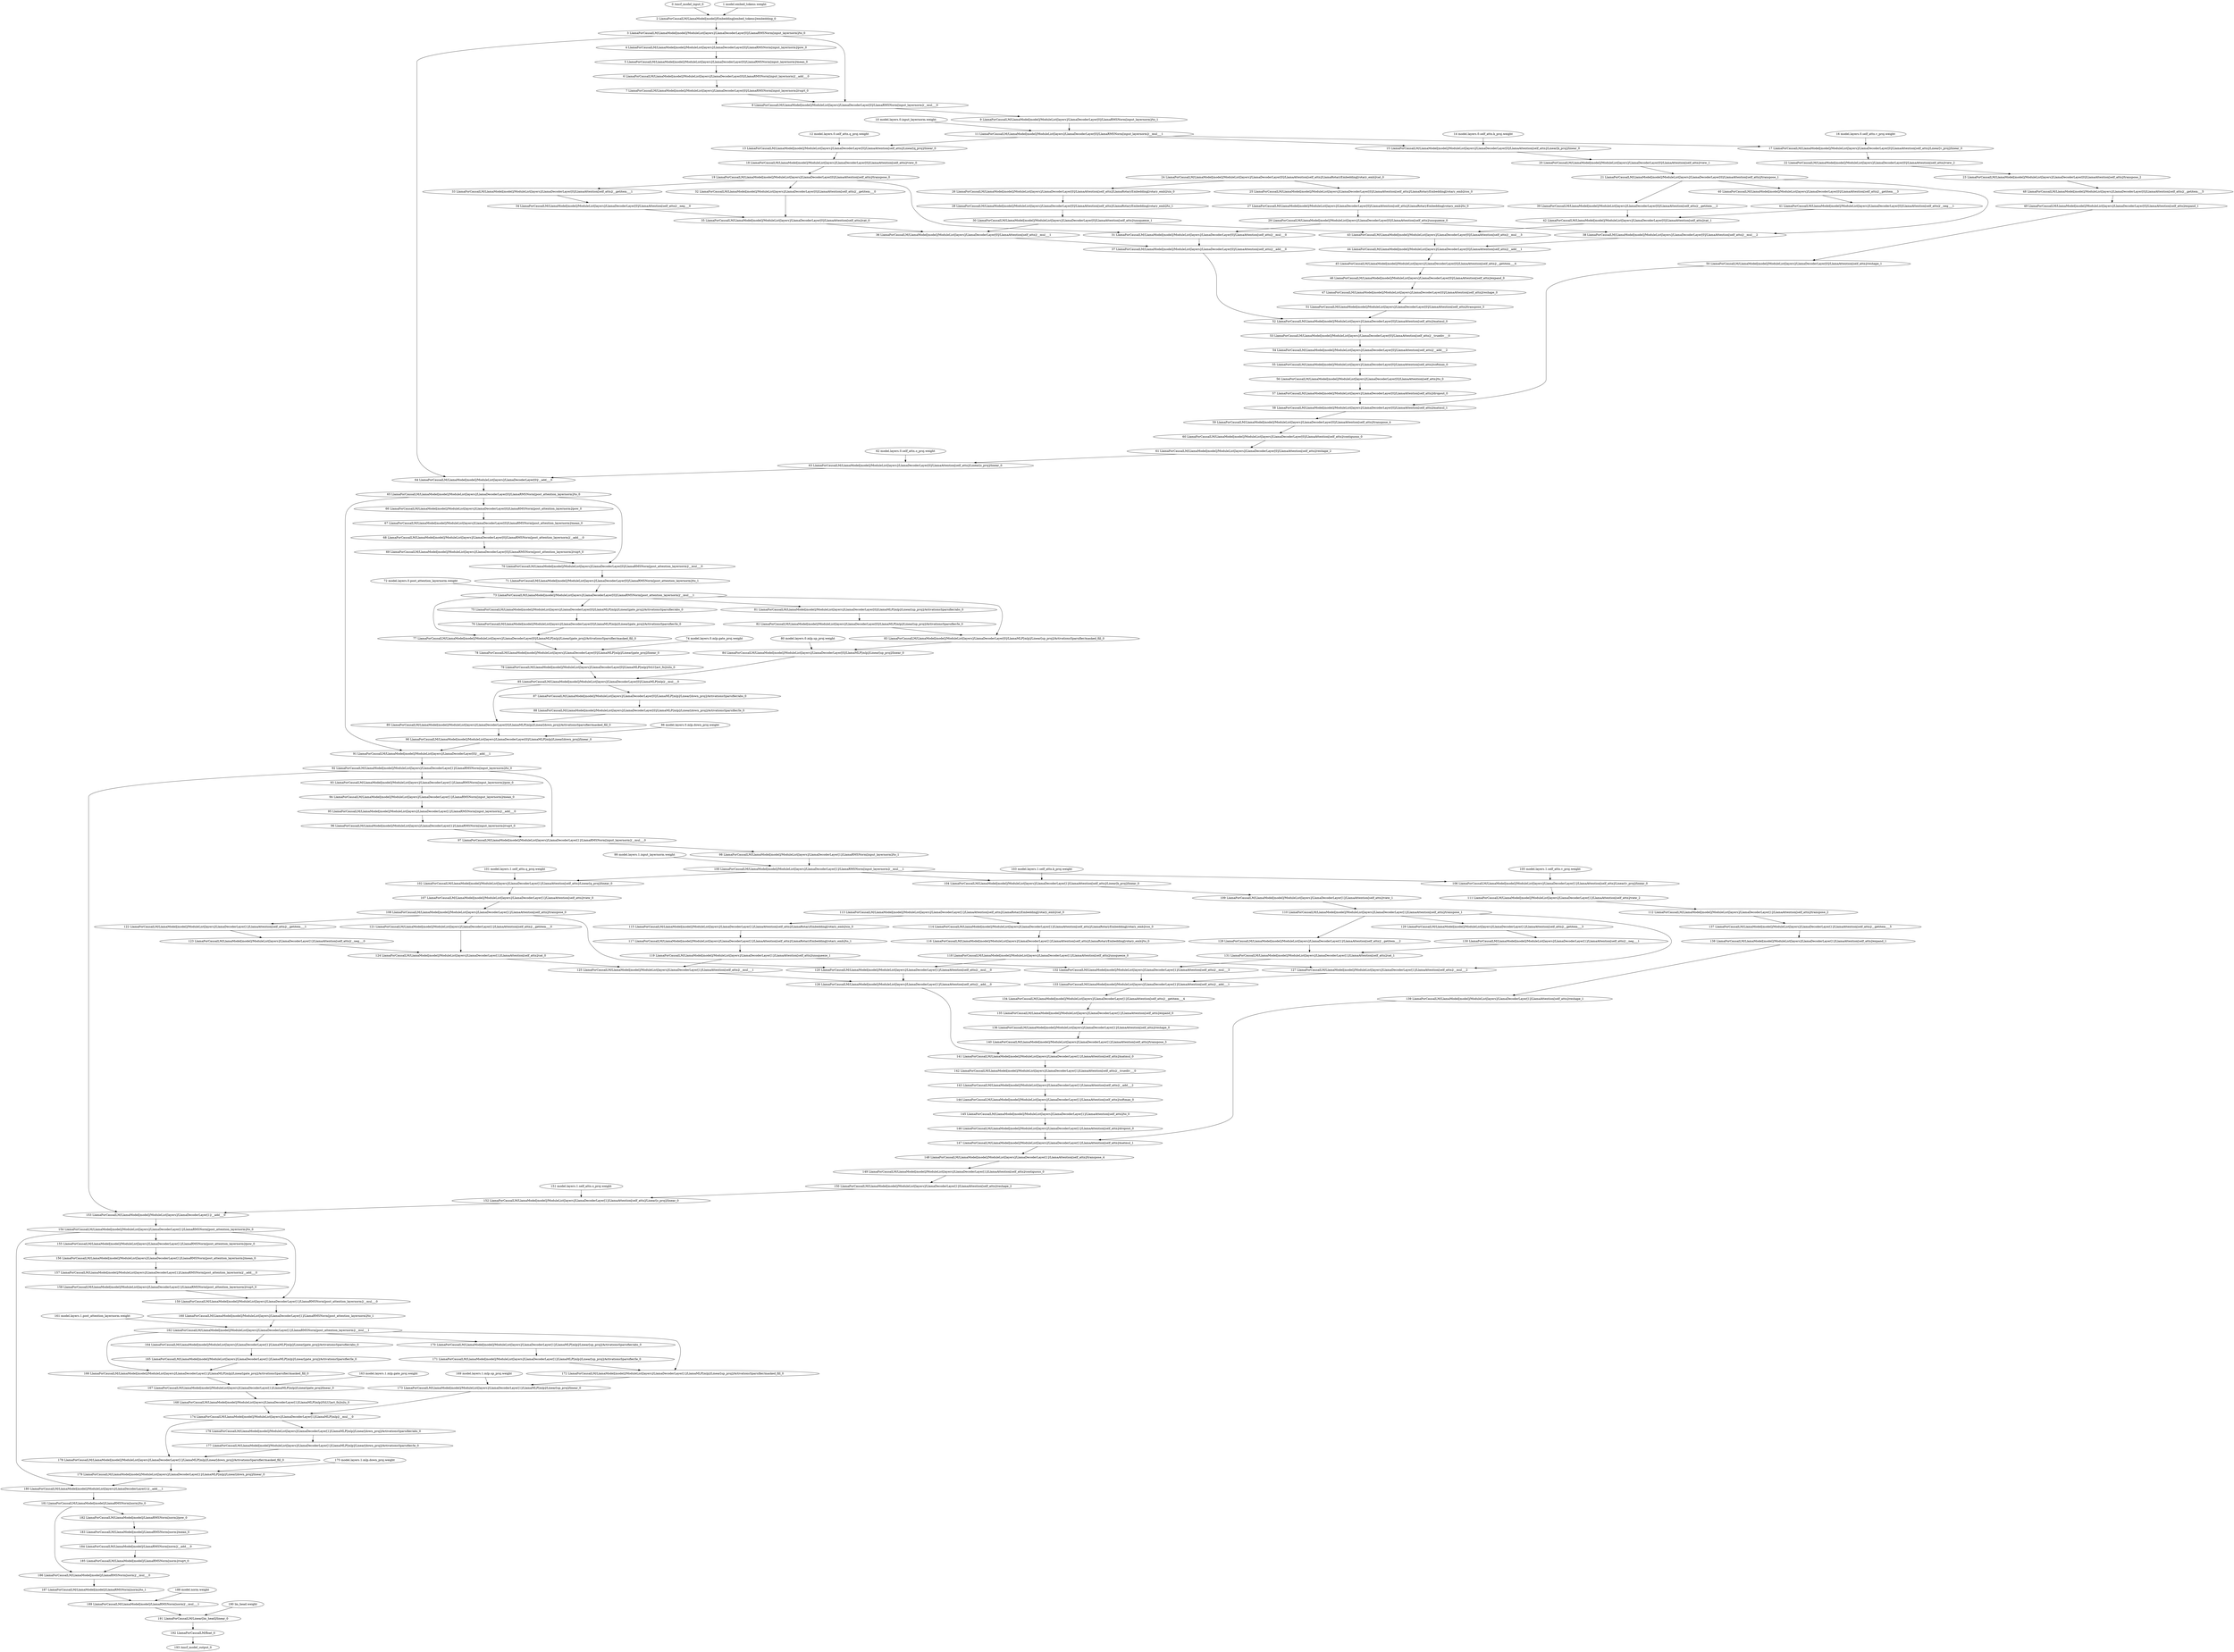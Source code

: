 strict digraph  {
"0 /nncf_model_input_0" [id=0, type=nncf_model_input];
"1 model.embed_tokens.weight" [id=1, type=nncf_model_const];
"2 LlamaForCausalLM/LlamaModel[model]/Embedding[embed_tokens]/embedding_0" [id=2, type=embedding];
"3 LlamaForCausalLM/LlamaModel[model]/ModuleList[layers]/LlamaDecoderLayer[0]/LlamaRMSNorm[input_layernorm]/to_0" [id=3, type=to];
"4 LlamaForCausalLM/LlamaModel[model]/ModuleList[layers]/LlamaDecoderLayer[0]/LlamaRMSNorm[input_layernorm]/pow_0" [id=4, type=pow];
"5 LlamaForCausalLM/LlamaModel[model]/ModuleList[layers]/LlamaDecoderLayer[0]/LlamaRMSNorm[input_layernorm]/mean_0" [id=5, type=mean];
"6 LlamaForCausalLM/LlamaModel[model]/ModuleList[layers]/LlamaDecoderLayer[0]/LlamaRMSNorm[input_layernorm]/__add___0" [id=6, type=__add__];
"7 LlamaForCausalLM/LlamaModel[model]/ModuleList[layers]/LlamaDecoderLayer[0]/LlamaRMSNorm[input_layernorm]/rsqrt_0" [id=7, type=rsqrt];
"8 LlamaForCausalLM/LlamaModel[model]/ModuleList[layers]/LlamaDecoderLayer[0]/LlamaRMSNorm[input_layernorm]/__mul___0" [id=8, type=__mul__];
"9 LlamaForCausalLM/LlamaModel[model]/ModuleList[layers]/LlamaDecoderLayer[0]/LlamaRMSNorm[input_layernorm]/to_1" [id=9, type=to];
"10 model.layers.0.input_layernorm.weight" [id=10, type=nncf_model_const];
"11 LlamaForCausalLM/LlamaModel[model]/ModuleList[layers]/LlamaDecoderLayer[0]/LlamaRMSNorm[input_layernorm]/__mul___1" [id=11, type=__mul__];
"12 model.layers.0.self_attn.q_proj.weight" [id=12, type=nncf_model_const];
"13 LlamaForCausalLM/LlamaModel[model]/ModuleList[layers]/LlamaDecoderLayer[0]/LlamaAttention[self_attn]/Linear[q_proj]/linear_0" [id=13, type=linear];
"14 model.layers.0.self_attn.k_proj.weight" [id=14, type=nncf_model_const];
"15 LlamaForCausalLM/LlamaModel[model]/ModuleList[layers]/LlamaDecoderLayer[0]/LlamaAttention[self_attn]/Linear[k_proj]/linear_0" [id=15, type=linear];
"16 model.layers.0.self_attn.v_proj.weight" [id=16, type=nncf_model_const];
"17 LlamaForCausalLM/LlamaModel[model]/ModuleList[layers]/LlamaDecoderLayer[0]/LlamaAttention[self_attn]/Linear[v_proj]/linear_0" [id=17, type=linear];
"18 LlamaForCausalLM/LlamaModel[model]/ModuleList[layers]/LlamaDecoderLayer[0]/LlamaAttention[self_attn]/view_0" [id=18, type=view];
"19 LlamaForCausalLM/LlamaModel[model]/ModuleList[layers]/LlamaDecoderLayer[0]/LlamaAttention[self_attn]/transpose_0" [id=19, type=transpose];
"20 LlamaForCausalLM/LlamaModel[model]/ModuleList[layers]/LlamaDecoderLayer[0]/LlamaAttention[self_attn]/view_1" [id=20, type=view];
"21 LlamaForCausalLM/LlamaModel[model]/ModuleList[layers]/LlamaDecoderLayer[0]/LlamaAttention[self_attn]/transpose_1" [id=21, type=transpose];
"22 LlamaForCausalLM/LlamaModel[model]/ModuleList[layers]/LlamaDecoderLayer[0]/LlamaAttention[self_attn]/view_2" [id=22, type=view];
"23 LlamaForCausalLM/LlamaModel[model]/ModuleList[layers]/LlamaDecoderLayer[0]/LlamaAttention[self_attn]/transpose_2" [id=23, type=transpose];
"24 LlamaForCausalLM/LlamaModel[model]/ModuleList[layers]/LlamaDecoderLayer[0]/LlamaAttention[self_attn]/LlamaRotaryEmbedding[rotary_emb]/cat_0" [id=24, type=cat];
"25 LlamaForCausalLM/LlamaModel[model]/ModuleList[layers]/LlamaDecoderLayer[0]/LlamaAttention[self_attn]/LlamaRotaryEmbedding[rotary_emb]/cos_0" [id=25, type=cos];
"26 LlamaForCausalLM/LlamaModel[model]/ModuleList[layers]/LlamaDecoderLayer[0]/LlamaAttention[self_attn]/LlamaRotaryEmbedding[rotary_emb]/sin_0" [id=26, type=sin];
"27 LlamaForCausalLM/LlamaModel[model]/ModuleList[layers]/LlamaDecoderLayer[0]/LlamaAttention[self_attn]/LlamaRotaryEmbedding[rotary_emb]/to_0" [id=27, type=to];
"28 LlamaForCausalLM/LlamaModel[model]/ModuleList[layers]/LlamaDecoderLayer[0]/LlamaAttention[self_attn]/LlamaRotaryEmbedding[rotary_emb]/to_1" [id=28, type=to];
"29 LlamaForCausalLM/LlamaModel[model]/ModuleList[layers]/LlamaDecoderLayer[0]/LlamaAttention[self_attn]/unsqueeze_0" [id=29, type=unsqueeze];
"30 LlamaForCausalLM/LlamaModel[model]/ModuleList[layers]/LlamaDecoderLayer[0]/LlamaAttention[self_attn]/unsqueeze_1" [id=30, type=unsqueeze];
"31 LlamaForCausalLM/LlamaModel[model]/ModuleList[layers]/LlamaDecoderLayer[0]/LlamaAttention[self_attn]/__mul___0" [id=31, type=__mul__];
"32 LlamaForCausalLM/LlamaModel[model]/ModuleList[layers]/LlamaDecoderLayer[0]/LlamaAttention[self_attn]/__getitem___0" [id=32, type=__getitem__];
"33 LlamaForCausalLM/LlamaModel[model]/ModuleList[layers]/LlamaDecoderLayer[0]/LlamaAttention[self_attn]/__getitem___1" [id=33, type=__getitem__];
"34 LlamaForCausalLM/LlamaModel[model]/ModuleList[layers]/LlamaDecoderLayer[0]/LlamaAttention[self_attn]/__neg___0" [id=34, type=__neg__];
"35 LlamaForCausalLM/LlamaModel[model]/ModuleList[layers]/LlamaDecoderLayer[0]/LlamaAttention[self_attn]/cat_0" [id=35, type=cat];
"36 LlamaForCausalLM/LlamaModel[model]/ModuleList[layers]/LlamaDecoderLayer[0]/LlamaAttention[self_attn]/__mul___1" [id=36, type=__mul__];
"37 LlamaForCausalLM/LlamaModel[model]/ModuleList[layers]/LlamaDecoderLayer[0]/LlamaAttention[self_attn]/__add___0" [id=37, type=__add__];
"38 LlamaForCausalLM/LlamaModel[model]/ModuleList[layers]/LlamaDecoderLayer[0]/LlamaAttention[self_attn]/__mul___2" [id=38, type=__mul__];
"39 LlamaForCausalLM/LlamaModel[model]/ModuleList[layers]/LlamaDecoderLayer[0]/LlamaAttention[self_attn]/__getitem___2" [id=39, type=__getitem__];
"40 LlamaForCausalLM/LlamaModel[model]/ModuleList[layers]/LlamaDecoderLayer[0]/LlamaAttention[self_attn]/__getitem___3" [id=40, type=__getitem__];
"41 LlamaForCausalLM/LlamaModel[model]/ModuleList[layers]/LlamaDecoderLayer[0]/LlamaAttention[self_attn]/__neg___1" [id=41, type=__neg__];
"42 LlamaForCausalLM/LlamaModel[model]/ModuleList[layers]/LlamaDecoderLayer[0]/LlamaAttention[self_attn]/cat_1" [id=42, type=cat];
"43 LlamaForCausalLM/LlamaModel[model]/ModuleList[layers]/LlamaDecoderLayer[0]/LlamaAttention[self_attn]/__mul___3" [id=43, type=__mul__];
"44 LlamaForCausalLM/LlamaModel[model]/ModuleList[layers]/LlamaDecoderLayer[0]/LlamaAttention[self_attn]/__add___1" [id=44, type=__add__];
"45 LlamaForCausalLM/LlamaModel[model]/ModuleList[layers]/LlamaDecoderLayer[0]/LlamaAttention[self_attn]/__getitem___4" [id=45, type=__getitem__];
"46 LlamaForCausalLM/LlamaModel[model]/ModuleList[layers]/LlamaDecoderLayer[0]/LlamaAttention[self_attn]/expand_0" [id=46, type=expand];
"47 LlamaForCausalLM/LlamaModel[model]/ModuleList[layers]/LlamaDecoderLayer[0]/LlamaAttention[self_attn]/reshape_0" [id=47, type=reshape];
"48 LlamaForCausalLM/LlamaModel[model]/ModuleList[layers]/LlamaDecoderLayer[0]/LlamaAttention[self_attn]/__getitem___5" [id=48, type=__getitem__];
"49 LlamaForCausalLM/LlamaModel[model]/ModuleList[layers]/LlamaDecoderLayer[0]/LlamaAttention[self_attn]/expand_1" [id=49, type=expand];
"50 LlamaForCausalLM/LlamaModel[model]/ModuleList[layers]/LlamaDecoderLayer[0]/LlamaAttention[self_attn]/reshape_1" [id=50, type=reshape];
"51 LlamaForCausalLM/LlamaModel[model]/ModuleList[layers]/LlamaDecoderLayer[0]/LlamaAttention[self_attn]/transpose_3" [id=51, type=transpose];
"52 LlamaForCausalLM/LlamaModel[model]/ModuleList[layers]/LlamaDecoderLayer[0]/LlamaAttention[self_attn]/matmul_0" [id=52, type=matmul];
"53 LlamaForCausalLM/LlamaModel[model]/ModuleList[layers]/LlamaDecoderLayer[0]/LlamaAttention[self_attn]/__truediv___0" [id=53, type=__truediv__];
"54 LlamaForCausalLM/LlamaModel[model]/ModuleList[layers]/LlamaDecoderLayer[0]/LlamaAttention[self_attn]/__add___2" [id=54, type=__add__];
"55 LlamaForCausalLM/LlamaModel[model]/ModuleList[layers]/LlamaDecoderLayer[0]/LlamaAttention[self_attn]/softmax_0" [id=55, type=softmax];
"56 LlamaForCausalLM/LlamaModel[model]/ModuleList[layers]/LlamaDecoderLayer[0]/LlamaAttention[self_attn]/to_0" [id=56, type=to];
"57 LlamaForCausalLM/LlamaModel[model]/ModuleList[layers]/LlamaDecoderLayer[0]/LlamaAttention[self_attn]/dropout_0" [id=57, type=dropout];
"58 LlamaForCausalLM/LlamaModel[model]/ModuleList[layers]/LlamaDecoderLayer[0]/LlamaAttention[self_attn]/matmul_1" [id=58, type=matmul];
"59 LlamaForCausalLM/LlamaModel[model]/ModuleList[layers]/LlamaDecoderLayer[0]/LlamaAttention[self_attn]/transpose_4" [id=59, type=transpose];
"60 LlamaForCausalLM/LlamaModel[model]/ModuleList[layers]/LlamaDecoderLayer[0]/LlamaAttention[self_attn]/contiguous_0" [id=60, type=contiguous];
"61 LlamaForCausalLM/LlamaModel[model]/ModuleList[layers]/LlamaDecoderLayer[0]/LlamaAttention[self_attn]/reshape_2" [id=61, type=reshape];
"62 model.layers.0.self_attn.o_proj.weight" [id=62, type=nncf_model_const];
"63 LlamaForCausalLM/LlamaModel[model]/ModuleList[layers]/LlamaDecoderLayer[0]/LlamaAttention[self_attn]/Linear[o_proj]/linear_0" [id=63, type=linear];
"64 LlamaForCausalLM/LlamaModel[model]/ModuleList[layers]/LlamaDecoderLayer[0]/__add___0" [id=64, type=__add__];
"65 LlamaForCausalLM/LlamaModel[model]/ModuleList[layers]/LlamaDecoderLayer[0]/LlamaRMSNorm[post_attention_layernorm]/to_0" [id=65, type=to];
"66 LlamaForCausalLM/LlamaModel[model]/ModuleList[layers]/LlamaDecoderLayer[0]/LlamaRMSNorm[post_attention_layernorm]/pow_0" [id=66, type=pow];
"67 LlamaForCausalLM/LlamaModel[model]/ModuleList[layers]/LlamaDecoderLayer[0]/LlamaRMSNorm[post_attention_layernorm]/mean_0" [id=67, type=mean];
"68 LlamaForCausalLM/LlamaModel[model]/ModuleList[layers]/LlamaDecoderLayer[0]/LlamaRMSNorm[post_attention_layernorm]/__add___0" [id=68, type=__add__];
"69 LlamaForCausalLM/LlamaModel[model]/ModuleList[layers]/LlamaDecoderLayer[0]/LlamaRMSNorm[post_attention_layernorm]/rsqrt_0" [id=69, type=rsqrt];
"70 LlamaForCausalLM/LlamaModel[model]/ModuleList[layers]/LlamaDecoderLayer[0]/LlamaRMSNorm[post_attention_layernorm]/__mul___0" [id=70, type=__mul__];
"71 LlamaForCausalLM/LlamaModel[model]/ModuleList[layers]/LlamaDecoderLayer[0]/LlamaRMSNorm[post_attention_layernorm]/to_1" [id=71, type=to];
"72 model.layers.0.post_attention_layernorm.weight" [id=72, type=nncf_model_const];
"73 LlamaForCausalLM/LlamaModel[model]/ModuleList[layers]/LlamaDecoderLayer[0]/LlamaRMSNorm[post_attention_layernorm]/__mul___1" [id=73, type=__mul__];
"74 model.layers.0.mlp.gate_proj.weight" [id=74, type=nncf_model_const];
"75 LlamaForCausalLM/LlamaModel[model]/ModuleList[layers]/LlamaDecoderLayer[0]/LlamaMLP[mlp]/Linear[gate_proj]/ActivationsSparsifier/abs_0" [id=75, type=abs];
"76 LlamaForCausalLM/LlamaModel[model]/ModuleList[layers]/LlamaDecoderLayer[0]/LlamaMLP[mlp]/Linear[gate_proj]/ActivationsSparsifier/le_0" [id=76, type=le];
"77 LlamaForCausalLM/LlamaModel[model]/ModuleList[layers]/LlamaDecoderLayer[0]/LlamaMLP[mlp]/Linear[gate_proj]/ActivationsSparsifier/masked_fill_0" [id=77, type=masked_fill];
"78 LlamaForCausalLM/LlamaModel[model]/ModuleList[layers]/LlamaDecoderLayer[0]/LlamaMLP[mlp]/Linear[gate_proj]/linear_0" [id=78, type=linear];
"79 LlamaForCausalLM/LlamaModel[model]/ModuleList[layers]/LlamaDecoderLayer[0]/LlamaMLP[mlp]/SiLU[act_fn]/silu_0" [id=79, type=silu];
"80 model.layers.0.mlp.up_proj.weight" [id=80, type=nncf_model_const];
"81 LlamaForCausalLM/LlamaModel[model]/ModuleList[layers]/LlamaDecoderLayer[0]/LlamaMLP[mlp]/Linear[up_proj]/ActivationsSparsifier/abs_0" [id=81, type=abs];
"82 LlamaForCausalLM/LlamaModel[model]/ModuleList[layers]/LlamaDecoderLayer[0]/LlamaMLP[mlp]/Linear[up_proj]/ActivationsSparsifier/le_0" [id=82, type=le];
"83 LlamaForCausalLM/LlamaModel[model]/ModuleList[layers]/LlamaDecoderLayer[0]/LlamaMLP[mlp]/Linear[up_proj]/ActivationsSparsifier/masked_fill_0" [id=83, type=masked_fill];
"84 LlamaForCausalLM/LlamaModel[model]/ModuleList[layers]/LlamaDecoderLayer[0]/LlamaMLP[mlp]/Linear[up_proj]/linear_0" [id=84, type=linear];
"85 LlamaForCausalLM/LlamaModel[model]/ModuleList[layers]/LlamaDecoderLayer[0]/LlamaMLP[mlp]/__mul___0" [id=85, type=__mul__];
"86 model.layers.0.mlp.down_proj.weight" [id=86, type=nncf_model_const];
"87 LlamaForCausalLM/LlamaModel[model]/ModuleList[layers]/LlamaDecoderLayer[0]/LlamaMLP[mlp]/Linear[down_proj]/ActivationsSparsifier/abs_0" [id=87, type=abs];
"88 LlamaForCausalLM/LlamaModel[model]/ModuleList[layers]/LlamaDecoderLayer[0]/LlamaMLP[mlp]/Linear[down_proj]/ActivationsSparsifier/le_0" [id=88, type=le];
"89 LlamaForCausalLM/LlamaModel[model]/ModuleList[layers]/LlamaDecoderLayer[0]/LlamaMLP[mlp]/Linear[down_proj]/ActivationsSparsifier/masked_fill_0" [id=89, type=masked_fill];
"90 LlamaForCausalLM/LlamaModel[model]/ModuleList[layers]/LlamaDecoderLayer[0]/LlamaMLP[mlp]/Linear[down_proj]/linear_0" [id=90, type=linear];
"91 LlamaForCausalLM/LlamaModel[model]/ModuleList[layers]/LlamaDecoderLayer[0]/__add___1" [id=91, type=__add__];
"92 LlamaForCausalLM/LlamaModel[model]/ModuleList[layers]/LlamaDecoderLayer[1]/LlamaRMSNorm[input_layernorm]/to_0" [id=92, type=to];
"93 LlamaForCausalLM/LlamaModel[model]/ModuleList[layers]/LlamaDecoderLayer[1]/LlamaRMSNorm[input_layernorm]/pow_0" [id=93, type=pow];
"94 LlamaForCausalLM/LlamaModel[model]/ModuleList[layers]/LlamaDecoderLayer[1]/LlamaRMSNorm[input_layernorm]/mean_0" [id=94, type=mean];
"95 LlamaForCausalLM/LlamaModel[model]/ModuleList[layers]/LlamaDecoderLayer[1]/LlamaRMSNorm[input_layernorm]/__add___0" [id=95, type=__add__];
"96 LlamaForCausalLM/LlamaModel[model]/ModuleList[layers]/LlamaDecoderLayer[1]/LlamaRMSNorm[input_layernorm]/rsqrt_0" [id=96, type=rsqrt];
"97 LlamaForCausalLM/LlamaModel[model]/ModuleList[layers]/LlamaDecoderLayer[1]/LlamaRMSNorm[input_layernorm]/__mul___0" [id=97, type=__mul__];
"98 LlamaForCausalLM/LlamaModel[model]/ModuleList[layers]/LlamaDecoderLayer[1]/LlamaRMSNorm[input_layernorm]/to_1" [id=98, type=to];
"99 model.layers.1.input_layernorm.weight" [id=99, type=nncf_model_const];
"100 LlamaForCausalLM/LlamaModel[model]/ModuleList[layers]/LlamaDecoderLayer[1]/LlamaRMSNorm[input_layernorm]/__mul___1" [id=100, type=__mul__];
"101 model.layers.1.self_attn.q_proj.weight" [id=101, type=nncf_model_const];
"102 LlamaForCausalLM/LlamaModel[model]/ModuleList[layers]/LlamaDecoderLayer[1]/LlamaAttention[self_attn]/Linear[q_proj]/linear_0" [id=102, type=linear];
"103 model.layers.1.self_attn.k_proj.weight" [id=103, type=nncf_model_const];
"104 LlamaForCausalLM/LlamaModel[model]/ModuleList[layers]/LlamaDecoderLayer[1]/LlamaAttention[self_attn]/Linear[k_proj]/linear_0" [id=104, type=linear];
"105 model.layers.1.self_attn.v_proj.weight" [id=105, type=nncf_model_const];
"106 LlamaForCausalLM/LlamaModel[model]/ModuleList[layers]/LlamaDecoderLayer[1]/LlamaAttention[self_attn]/Linear[v_proj]/linear_0" [id=106, type=linear];
"107 LlamaForCausalLM/LlamaModel[model]/ModuleList[layers]/LlamaDecoderLayer[1]/LlamaAttention[self_attn]/view_0" [id=107, type=view];
"108 LlamaForCausalLM/LlamaModel[model]/ModuleList[layers]/LlamaDecoderLayer[1]/LlamaAttention[self_attn]/transpose_0" [id=108, type=transpose];
"109 LlamaForCausalLM/LlamaModel[model]/ModuleList[layers]/LlamaDecoderLayer[1]/LlamaAttention[self_attn]/view_1" [id=109, type=view];
"110 LlamaForCausalLM/LlamaModel[model]/ModuleList[layers]/LlamaDecoderLayer[1]/LlamaAttention[self_attn]/transpose_1" [id=110, type=transpose];
"111 LlamaForCausalLM/LlamaModel[model]/ModuleList[layers]/LlamaDecoderLayer[1]/LlamaAttention[self_attn]/view_2" [id=111, type=view];
"112 LlamaForCausalLM/LlamaModel[model]/ModuleList[layers]/LlamaDecoderLayer[1]/LlamaAttention[self_attn]/transpose_2" [id=112, type=transpose];
"113 LlamaForCausalLM/LlamaModel[model]/ModuleList[layers]/LlamaDecoderLayer[1]/LlamaAttention[self_attn]/LlamaRotaryEmbedding[rotary_emb]/cat_0" [id=113, type=cat];
"114 LlamaForCausalLM/LlamaModel[model]/ModuleList[layers]/LlamaDecoderLayer[1]/LlamaAttention[self_attn]/LlamaRotaryEmbedding[rotary_emb]/cos_0" [id=114, type=cos];
"115 LlamaForCausalLM/LlamaModel[model]/ModuleList[layers]/LlamaDecoderLayer[1]/LlamaAttention[self_attn]/LlamaRotaryEmbedding[rotary_emb]/sin_0" [id=115, type=sin];
"116 LlamaForCausalLM/LlamaModel[model]/ModuleList[layers]/LlamaDecoderLayer[1]/LlamaAttention[self_attn]/LlamaRotaryEmbedding[rotary_emb]/to_0" [id=116, type=to];
"117 LlamaForCausalLM/LlamaModel[model]/ModuleList[layers]/LlamaDecoderLayer[1]/LlamaAttention[self_attn]/LlamaRotaryEmbedding[rotary_emb]/to_1" [id=117, type=to];
"118 LlamaForCausalLM/LlamaModel[model]/ModuleList[layers]/LlamaDecoderLayer[1]/LlamaAttention[self_attn]/unsqueeze_0" [id=118, type=unsqueeze];
"119 LlamaForCausalLM/LlamaModel[model]/ModuleList[layers]/LlamaDecoderLayer[1]/LlamaAttention[self_attn]/unsqueeze_1" [id=119, type=unsqueeze];
"120 LlamaForCausalLM/LlamaModel[model]/ModuleList[layers]/LlamaDecoderLayer[1]/LlamaAttention[self_attn]/__mul___0" [id=120, type=__mul__];
"121 LlamaForCausalLM/LlamaModel[model]/ModuleList[layers]/LlamaDecoderLayer[1]/LlamaAttention[self_attn]/__getitem___0" [id=121, type=__getitem__];
"122 LlamaForCausalLM/LlamaModel[model]/ModuleList[layers]/LlamaDecoderLayer[1]/LlamaAttention[self_attn]/__getitem___1" [id=122, type=__getitem__];
"123 LlamaForCausalLM/LlamaModel[model]/ModuleList[layers]/LlamaDecoderLayer[1]/LlamaAttention[self_attn]/__neg___0" [id=123, type=__neg__];
"124 LlamaForCausalLM/LlamaModel[model]/ModuleList[layers]/LlamaDecoderLayer[1]/LlamaAttention[self_attn]/cat_0" [id=124, type=cat];
"125 LlamaForCausalLM/LlamaModel[model]/ModuleList[layers]/LlamaDecoderLayer[1]/LlamaAttention[self_attn]/__mul___1" [id=125, type=__mul__];
"126 LlamaForCausalLM/LlamaModel[model]/ModuleList[layers]/LlamaDecoderLayer[1]/LlamaAttention[self_attn]/__add___0" [id=126, type=__add__];
"127 LlamaForCausalLM/LlamaModel[model]/ModuleList[layers]/LlamaDecoderLayer[1]/LlamaAttention[self_attn]/__mul___2" [id=127, type=__mul__];
"128 LlamaForCausalLM/LlamaModel[model]/ModuleList[layers]/LlamaDecoderLayer[1]/LlamaAttention[self_attn]/__getitem___2" [id=128, type=__getitem__];
"129 LlamaForCausalLM/LlamaModel[model]/ModuleList[layers]/LlamaDecoderLayer[1]/LlamaAttention[self_attn]/__getitem___3" [id=129, type=__getitem__];
"130 LlamaForCausalLM/LlamaModel[model]/ModuleList[layers]/LlamaDecoderLayer[1]/LlamaAttention[self_attn]/__neg___1" [id=130, type=__neg__];
"131 LlamaForCausalLM/LlamaModel[model]/ModuleList[layers]/LlamaDecoderLayer[1]/LlamaAttention[self_attn]/cat_1" [id=131, type=cat];
"132 LlamaForCausalLM/LlamaModel[model]/ModuleList[layers]/LlamaDecoderLayer[1]/LlamaAttention[self_attn]/__mul___3" [id=132, type=__mul__];
"133 LlamaForCausalLM/LlamaModel[model]/ModuleList[layers]/LlamaDecoderLayer[1]/LlamaAttention[self_attn]/__add___1" [id=133, type=__add__];
"134 LlamaForCausalLM/LlamaModel[model]/ModuleList[layers]/LlamaDecoderLayer[1]/LlamaAttention[self_attn]/__getitem___4" [id=134, type=__getitem__];
"135 LlamaForCausalLM/LlamaModel[model]/ModuleList[layers]/LlamaDecoderLayer[1]/LlamaAttention[self_attn]/expand_0" [id=135, type=expand];
"136 LlamaForCausalLM/LlamaModel[model]/ModuleList[layers]/LlamaDecoderLayer[1]/LlamaAttention[self_attn]/reshape_0" [id=136, type=reshape];
"137 LlamaForCausalLM/LlamaModel[model]/ModuleList[layers]/LlamaDecoderLayer[1]/LlamaAttention[self_attn]/__getitem___5" [id=137, type=__getitem__];
"138 LlamaForCausalLM/LlamaModel[model]/ModuleList[layers]/LlamaDecoderLayer[1]/LlamaAttention[self_attn]/expand_1" [id=138, type=expand];
"139 LlamaForCausalLM/LlamaModel[model]/ModuleList[layers]/LlamaDecoderLayer[1]/LlamaAttention[self_attn]/reshape_1" [id=139, type=reshape];
"140 LlamaForCausalLM/LlamaModel[model]/ModuleList[layers]/LlamaDecoderLayer[1]/LlamaAttention[self_attn]/transpose_3" [id=140, type=transpose];
"141 LlamaForCausalLM/LlamaModel[model]/ModuleList[layers]/LlamaDecoderLayer[1]/LlamaAttention[self_attn]/matmul_0" [id=141, type=matmul];
"142 LlamaForCausalLM/LlamaModel[model]/ModuleList[layers]/LlamaDecoderLayer[1]/LlamaAttention[self_attn]/__truediv___0" [id=142, type=__truediv__];
"143 LlamaForCausalLM/LlamaModel[model]/ModuleList[layers]/LlamaDecoderLayer[1]/LlamaAttention[self_attn]/__add___2" [id=143, type=__add__];
"144 LlamaForCausalLM/LlamaModel[model]/ModuleList[layers]/LlamaDecoderLayer[1]/LlamaAttention[self_attn]/softmax_0" [id=144, type=softmax];
"145 LlamaForCausalLM/LlamaModel[model]/ModuleList[layers]/LlamaDecoderLayer[1]/LlamaAttention[self_attn]/to_0" [id=145, type=to];
"146 LlamaForCausalLM/LlamaModel[model]/ModuleList[layers]/LlamaDecoderLayer[1]/LlamaAttention[self_attn]/dropout_0" [id=146, type=dropout];
"147 LlamaForCausalLM/LlamaModel[model]/ModuleList[layers]/LlamaDecoderLayer[1]/LlamaAttention[self_attn]/matmul_1" [id=147, type=matmul];
"148 LlamaForCausalLM/LlamaModel[model]/ModuleList[layers]/LlamaDecoderLayer[1]/LlamaAttention[self_attn]/transpose_4" [id=148, type=transpose];
"149 LlamaForCausalLM/LlamaModel[model]/ModuleList[layers]/LlamaDecoderLayer[1]/LlamaAttention[self_attn]/contiguous_0" [id=149, type=contiguous];
"150 LlamaForCausalLM/LlamaModel[model]/ModuleList[layers]/LlamaDecoderLayer[1]/LlamaAttention[self_attn]/reshape_2" [id=150, type=reshape];
"151 model.layers.1.self_attn.o_proj.weight" [id=151, type=nncf_model_const];
"152 LlamaForCausalLM/LlamaModel[model]/ModuleList[layers]/LlamaDecoderLayer[1]/LlamaAttention[self_attn]/Linear[o_proj]/linear_0" [id=152, type=linear];
"153 LlamaForCausalLM/LlamaModel[model]/ModuleList[layers]/LlamaDecoderLayer[1]/__add___0" [id=153, type=__add__];
"154 LlamaForCausalLM/LlamaModel[model]/ModuleList[layers]/LlamaDecoderLayer[1]/LlamaRMSNorm[post_attention_layernorm]/to_0" [id=154, type=to];
"155 LlamaForCausalLM/LlamaModel[model]/ModuleList[layers]/LlamaDecoderLayer[1]/LlamaRMSNorm[post_attention_layernorm]/pow_0" [id=155, type=pow];
"156 LlamaForCausalLM/LlamaModel[model]/ModuleList[layers]/LlamaDecoderLayer[1]/LlamaRMSNorm[post_attention_layernorm]/mean_0" [id=156, type=mean];
"157 LlamaForCausalLM/LlamaModel[model]/ModuleList[layers]/LlamaDecoderLayer[1]/LlamaRMSNorm[post_attention_layernorm]/__add___0" [id=157, type=__add__];
"158 LlamaForCausalLM/LlamaModel[model]/ModuleList[layers]/LlamaDecoderLayer[1]/LlamaRMSNorm[post_attention_layernorm]/rsqrt_0" [id=158, type=rsqrt];
"159 LlamaForCausalLM/LlamaModel[model]/ModuleList[layers]/LlamaDecoderLayer[1]/LlamaRMSNorm[post_attention_layernorm]/__mul___0" [id=159, type=__mul__];
"160 LlamaForCausalLM/LlamaModel[model]/ModuleList[layers]/LlamaDecoderLayer[1]/LlamaRMSNorm[post_attention_layernorm]/to_1" [id=160, type=to];
"161 model.layers.1.post_attention_layernorm.weight" [id=161, type=nncf_model_const];
"162 LlamaForCausalLM/LlamaModel[model]/ModuleList[layers]/LlamaDecoderLayer[1]/LlamaRMSNorm[post_attention_layernorm]/__mul___1" [id=162, type=__mul__];
"163 model.layers.1.mlp.gate_proj.weight" [id=163, type=nncf_model_const];
"164 LlamaForCausalLM/LlamaModel[model]/ModuleList[layers]/LlamaDecoderLayer[1]/LlamaMLP[mlp]/Linear[gate_proj]/ActivationsSparsifier/abs_0" [id=164, type=abs];
"165 LlamaForCausalLM/LlamaModel[model]/ModuleList[layers]/LlamaDecoderLayer[1]/LlamaMLP[mlp]/Linear[gate_proj]/ActivationsSparsifier/le_0" [id=165, type=le];
"166 LlamaForCausalLM/LlamaModel[model]/ModuleList[layers]/LlamaDecoderLayer[1]/LlamaMLP[mlp]/Linear[gate_proj]/ActivationsSparsifier/masked_fill_0" [id=166, type=masked_fill];
"167 LlamaForCausalLM/LlamaModel[model]/ModuleList[layers]/LlamaDecoderLayer[1]/LlamaMLP[mlp]/Linear[gate_proj]/linear_0" [id=167, type=linear];
"168 LlamaForCausalLM/LlamaModel[model]/ModuleList[layers]/LlamaDecoderLayer[1]/LlamaMLP[mlp]/SiLU[act_fn]/silu_0" [id=168, type=silu];
"169 model.layers.1.mlp.up_proj.weight" [id=169, type=nncf_model_const];
"170 LlamaForCausalLM/LlamaModel[model]/ModuleList[layers]/LlamaDecoderLayer[1]/LlamaMLP[mlp]/Linear[up_proj]/ActivationsSparsifier/abs_0" [id=170, type=abs];
"171 LlamaForCausalLM/LlamaModel[model]/ModuleList[layers]/LlamaDecoderLayer[1]/LlamaMLP[mlp]/Linear[up_proj]/ActivationsSparsifier/le_0" [id=171, type=le];
"172 LlamaForCausalLM/LlamaModel[model]/ModuleList[layers]/LlamaDecoderLayer[1]/LlamaMLP[mlp]/Linear[up_proj]/ActivationsSparsifier/masked_fill_0" [id=172, type=masked_fill];
"173 LlamaForCausalLM/LlamaModel[model]/ModuleList[layers]/LlamaDecoderLayer[1]/LlamaMLP[mlp]/Linear[up_proj]/linear_0" [id=173, type=linear];
"174 LlamaForCausalLM/LlamaModel[model]/ModuleList[layers]/LlamaDecoderLayer[1]/LlamaMLP[mlp]/__mul___0" [id=174, type=__mul__];
"175 model.layers.1.mlp.down_proj.weight" [id=175, type=nncf_model_const];
"176 LlamaForCausalLM/LlamaModel[model]/ModuleList[layers]/LlamaDecoderLayer[1]/LlamaMLP[mlp]/Linear[down_proj]/ActivationsSparsifier/abs_0" [id=176, type=abs];
"177 LlamaForCausalLM/LlamaModel[model]/ModuleList[layers]/LlamaDecoderLayer[1]/LlamaMLP[mlp]/Linear[down_proj]/ActivationsSparsifier/le_0" [id=177, type=le];
"178 LlamaForCausalLM/LlamaModel[model]/ModuleList[layers]/LlamaDecoderLayer[1]/LlamaMLP[mlp]/Linear[down_proj]/ActivationsSparsifier/masked_fill_0" [id=178, type=masked_fill];
"179 LlamaForCausalLM/LlamaModel[model]/ModuleList[layers]/LlamaDecoderLayer[1]/LlamaMLP[mlp]/Linear[down_proj]/linear_0" [id=179, type=linear];
"180 LlamaForCausalLM/LlamaModel[model]/ModuleList[layers]/LlamaDecoderLayer[1]/__add___1" [id=180, type=__add__];
"181 LlamaForCausalLM/LlamaModel[model]/LlamaRMSNorm[norm]/to_0" [id=181, type=to];
"182 LlamaForCausalLM/LlamaModel[model]/LlamaRMSNorm[norm]/pow_0" [id=182, type=pow];
"183 LlamaForCausalLM/LlamaModel[model]/LlamaRMSNorm[norm]/mean_0" [id=183, type=mean];
"184 LlamaForCausalLM/LlamaModel[model]/LlamaRMSNorm[norm]/__add___0" [id=184, type=__add__];
"185 LlamaForCausalLM/LlamaModel[model]/LlamaRMSNorm[norm]/rsqrt_0" [id=185, type=rsqrt];
"186 LlamaForCausalLM/LlamaModel[model]/LlamaRMSNorm[norm]/__mul___0" [id=186, type=__mul__];
"187 LlamaForCausalLM/LlamaModel[model]/LlamaRMSNorm[norm]/to_1" [id=187, type=to];
"188 model.norm.weight" [id=188, type=nncf_model_const];
"189 LlamaForCausalLM/LlamaModel[model]/LlamaRMSNorm[norm]/__mul___1" [id=189, type=__mul__];
"190 lm_head.weight" [id=190, type=nncf_model_const];
"191 LlamaForCausalLM/Linear[lm_head]/linear_0" [id=191, type=linear];
"192 LlamaForCausalLM/float_0" [id=192, type=float];
"193 /nncf_model_output_0" [id=193, type=nncf_model_output];
"0 /nncf_model_input_0" -> "2 LlamaForCausalLM/LlamaModel[model]/Embedding[embed_tokens]/embedding_0";
"1 model.embed_tokens.weight" -> "2 LlamaForCausalLM/LlamaModel[model]/Embedding[embed_tokens]/embedding_0";
"2 LlamaForCausalLM/LlamaModel[model]/Embedding[embed_tokens]/embedding_0" -> "3 LlamaForCausalLM/LlamaModel[model]/ModuleList[layers]/LlamaDecoderLayer[0]/LlamaRMSNorm[input_layernorm]/to_0";
"3 LlamaForCausalLM/LlamaModel[model]/ModuleList[layers]/LlamaDecoderLayer[0]/LlamaRMSNorm[input_layernorm]/to_0" -> "4 LlamaForCausalLM/LlamaModel[model]/ModuleList[layers]/LlamaDecoderLayer[0]/LlamaRMSNorm[input_layernorm]/pow_0";
"3 LlamaForCausalLM/LlamaModel[model]/ModuleList[layers]/LlamaDecoderLayer[0]/LlamaRMSNorm[input_layernorm]/to_0" -> "8 LlamaForCausalLM/LlamaModel[model]/ModuleList[layers]/LlamaDecoderLayer[0]/LlamaRMSNorm[input_layernorm]/__mul___0";
"3 LlamaForCausalLM/LlamaModel[model]/ModuleList[layers]/LlamaDecoderLayer[0]/LlamaRMSNorm[input_layernorm]/to_0" -> "64 LlamaForCausalLM/LlamaModel[model]/ModuleList[layers]/LlamaDecoderLayer[0]/__add___0";
"4 LlamaForCausalLM/LlamaModel[model]/ModuleList[layers]/LlamaDecoderLayer[0]/LlamaRMSNorm[input_layernorm]/pow_0" -> "5 LlamaForCausalLM/LlamaModel[model]/ModuleList[layers]/LlamaDecoderLayer[0]/LlamaRMSNorm[input_layernorm]/mean_0";
"5 LlamaForCausalLM/LlamaModel[model]/ModuleList[layers]/LlamaDecoderLayer[0]/LlamaRMSNorm[input_layernorm]/mean_0" -> "6 LlamaForCausalLM/LlamaModel[model]/ModuleList[layers]/LlamaDecoderLayer[0]/LlamaRMSNorm[input_layernorm]/__add___0";
"6 LlamaForCausalLM/LlamaModel[model]/ModuleList[layers]/LlamaDecoderLayer[0]/LlamaRMSNorm[input_layernorm]/__add___0" -> "7 LlamaForCausalLM/LlamaModel[model]/ModuleList[layers]/LlamaDecoderLayer[0]/LlamaRMSNorm[input_layernorm]/rsqrt_0";
"7 LlamaForCausalLM/LlamaModel[model]/ModuleList[layers]/LlamaDecoderLayer[0]/LlamaRMSNorm[input_layernorm]/rsqrt_0" -> "8 LlamaForCausalLM/LlamaModel[model]/ModuleList[layers]/LlamaDecoderLayer[0]/LlamaRMSNorm[input_layernorm]/__mul___0";
"8 LlamaForCausalLM/LlamaModel[model]/ModuleList[layers]/LlamaDecoderLayer[0]/LlamaRMSNorm[input_layernorm]/__mul___0" -> "9 LlamaForCausalLM/LlamaModel[model]/ModuleList[layers]/LlamaDecoderLayer[0]/LlamaRMSNorm[input_layernorm]/to_1";
"9 LlamaForCausalLM/LlamaModel[model]/ModuleList[layers]/LlamaDecoderLayer[0]/LlamaRMSNorm[input_layernorm]/to_1" -> "11 LlamaForCausalLM/LlamaModel[model]/ModuleList[layers]/LlamaDecoderLayer[0]/LlamaRMSNorm[input_layernorm]/__mul___1";
"10 model.layers.0.input_layernorm.weight" -> "11 LlamaForCausalLM/LlamaModel[model]/ModuleList[layers]/LlamaDecoderLayer[0]/LlamaRMSNorm[input_layernorm]/__mul___1";
"11 LlamaForCausalLM/LlamaModel[model]/ModuleList[layers]/LlamaDecoderLayer[0]/LlamaRMSNorm[input_layernorm]/__mul___1" -> "13 LlamaForCausalLM/LlamaModel[model]/ModuleList[layers]/LlamaDecoderLayer[0]/LlamaAttention[self_attn]/Linear[q_proj]/linear_0";
"11 LlamaForCausalLM/LlamaModel[model]/ModuleList[layers]/LlamaDecoderLayer[0]/LlamaRMSNorm[input_layernorm]/__mul___1" -> "15 LlamaForCausalLM/LlamaModel[model]/ModuleList[layers]/LlamaDecoderLayer[0]/LlamaAttention[self_attn]/Linear[k_proj]/linear_0";
"11 LlamaForCausalLM/LlamaModel[model]/ModuleList[layers]/LlamaDecoderLayer[0]/LlamaRMSNorm[input_layernorm]/__mul___1" -> "17 LlamaForCausalLM/LlamaModel[model]/ModuleList[layers]/LlamaDecoderLayer[0]/LlamaAttention[self_attn]/Linear[v_proj]/linear_0";
"12 model.layers.0.self_attn.q_proj.weight" -> "13 LlamaForCausalLM/LlamaModel[model]/ModuleList[layers]/LlamaDecoderLayer[0]/LlamaAttention[self_attn]/Linear[q_proj]/linear_0";
"13 LlamaForCausalLM/LlamaModel[model]/ModuleList[layers]/LlamaDecoderLayer[0]/LlamaAttention[self_attn]/Linear[q_proj]/linear_0" -> "18 LlamaForCausalLM/LlamaModel[model]/ModuleList[layers]/LlamaDecoderLayer[0]/LlamaAttention[self_attn]/view_0";
"14 model.layers.0.self_attn.k_proj.weight" -> "15 LlamaForCausalLM/LlamaModel[model]/ModuleList[layers]/LlamaDecoderLayer[0]/LlamaAttention[self_attn]/Linear[k_proj]/linear_0";
"15 LlamaForCausalLM/LlamaModel[model]/ModuleList[layers]/LlamaDecoderLayer[0]/LlamaAttention[self_attn]/Linear[k_proj]/linear_0" -> "20 LlamaForCausalLM/LlamaModel[model]/ModuleList[layers]/LlamaDecoderLayer[0]/LlamaAttention[self_attn]/view_1";
"16 model.layers.0.self_attn.v_proj.weight" -> "17 LlamaForCausalLM/LlamaModel[model]/ModuleList[layers]/LlamaDecoderLayer[0]/LlamaAttention[self_attn]/Linear[v_proj]/linear_0";
"17 LlamaForCausalLM/LlamaModel[model]/ModuleList[layers]/LlamaDecoderLayer[0]/LlamaAttention[self_attn]/Linear[v_proj]/linear_0" -> "22 LlamaForCausalLM/LlamaModel[model]/ModuleList[layers]/LlamaDecoderLayer[0]/LlamaAttention[self_attn]/view_2";
"18 LlamaForCausalLM/LlamaModel[model]/ModuleList[layers]/LlamaDecoderLayer[0]/LlamaAttention[self_attn]/view_0" -> "19 LlamaForCausalLM/LlamaModel[model]/ModuleList[layers]/LlamaDecoderLayer[0]/LlamaAttention[self_attn]/transpose_0";
"19 LlamaForCausalLM/LlamaModel[model]/ModuleList[layers]/LlamaDecoderLayer[0]/LlamaAttention[self_attn]/transpose_0" -> "31 LlamaForCausalLM/LlamaModel[model]/ModuleList[layers]/LlamaDecoderLayer[0]/LlamaAttention[self_attn]/__mul___0";
"19 LlamaForCausalLM/LlamaModel[model]/ModuleList[layers]/LlamaDecoderLayer[0]/LlamaAttention[self_attn]/transpose_0" -> "32 LlamaForCausalLM/LlamaModel[model]/ModuleList[layers]/LlamaDecoderLayer[0]/LlamaAttention[self_attn]/__getitem___0";
"19 LlamaForCausalLM/LlamaModel[model]/ModuleList[layers]/LlamaDecoderLayer[0]/LlamaAttention[self_attn]/transpose_0" -> "33 LlamaForCausalLM/LlamaModel[model]/ModuleList[layers]/LlamaDecoderLayer[0]/LlamaAttention[self_attn]/__getitem___1";
"20 LlamaForCausalLM/LlamaModel[model]/ModuleList[layers]/LlamaDecoderLayer[0]/LlamaAttention[self_attn]/view_1" -> "21 LlamaForCausalLM/LlamaModel[model]/ModuleList[layers]/LlamaDecoderLayer[0]/LlamaAttention[self_attn]/transpose_1";
"21 LlamaForCausalLM/LlamaModel[model]/ModuleList[layers]/LlamaDecoderLayer[0]/LlamaAttention[self_attn]/transpose_1" -> "38 LlamaForCausalLM/LlamaModel[model]/ModuleList[layers]/LlamaDecoderLayer[0]/LlamaAttention[self_attn]/__mul___2";
"21 LlamaForCausalLM/LlamaModel[model]/ModuleList[layers]/LlamaDecoderLayer[0]/LlamaAttention[self_attn]/transpose_1" -> "39 LlamaForCausalLM/LlamaModel[model]/ModuleList[layers]/LlamaDecoderLayer[0]/LlamaAttention[self_attn]/__getitem___2";
"21 LlamaForCausalLM/LlamaModel[model]/ModuleList[layers]/LlamaDecoderLayer[0]/LlamaAttention[self_attn]/transpose_1" -> "40 LlamaForCausalLM/LlamaModel[model]/ModuleList[layers]/LlamaDecoderLayer[0]/LlamaAttention[self_attn]/__getitem___3";
"22 LlamaForCausalLM/LlamaModel[model]/ModuleList[layers]/LlamaDecoderLayer[0]/LlamaAttention[self_attn]/view_2" -> "23 LlamaForCausalLM/LlamaModel[model]/ModuleList[layers]/LlamaDecoderLayer[0]/LlamaAttention[self_attn]/transpose_2";
"23 LlamaForCausalLM/LlamaModel[model]/ModuleList[layers]/LlamaDecoderLayer[0]/LlamaAttention[self_attn]/transpose_2" -> "48 LlamaForCausalLM/LlamaModel[model]/ModuleList[layers]/LlamaDecoderLayer[0]/LlamaAttention[self_attn]/__getitem___5";
"24 LlamaForCausalLM/LlamaModel[model]/ModuleList[layers]/LlamaDecoderLayer[0]/LlamaAttention[self_attn]/LlamaRotaryEmbedding[rotary_emb]/cat_0" -> "25 LlamaForCausalLM/LlamaModel[model]/ModuleList[layers]/LlamaDecoderLayer[0]/LlamaAttention[self_attn]/LlamaRotaryEmbedding[rotary_emb]/cos_0";
"24 LlamaForCausalLM/LlamaModel[model]/ModuleList[layers]/LlamaDecoderLayer[0]/LlamaAttention[self_attn]/LlamaRotaryEmbedding[rotary_emb]/cat_0" -> "26 LlamaForCausalLM/LlamaModel[model]/ModuleList[layers]/LlamaDecoderLayer[0]/LlamaAttention[self_attn]/LlamaRotaryEmbedding[rotary_emb]/sin_0";
"25 LlamaForCausalLM/LlamaModel[model]/ModuleList[layers]/LlamaDecoderLayer[0]/LlamaAttention[self_attn]/LlamaRotaryEmbedding[rotary_emb]/cos_0" -> "27 LlamaForCausalLM/LlamaModel[model]/ModuleList[layers]/LlamaDecoderLayer[0]/LlamaAttention[self_attn]/LlamaRotaryEmbedding[rotary_emb]/to_0";
"26 LlamaForCausalLM/LlamaModel[model]/ModuleList[layers]/LlamaDecoderLayer[0]/LlamaAttention[self_attn]/LlamaRotaryEmbedding[rotary_emb]/sin_0" -> "28 LlamaForCausalLM/LlamaModel[model]/ModuleList[layers]/LlamaDecoderLayer[0]/LlamaAttention[self_attn]/LlamaRotaryEmbedding[rotary_emb]/to_1";
"27 LlamaForCausalLM/LlamaModel[model]/ModuleList[layers]/LlamaDecoderLayer[0]/LlamaAttention[self_attn]/LlamaRotaryEmbedding[rotary_emb]/to_0" -> "29 LlamaForCausalLM/LlamaModel[model]/ModuleList[layers]/LlamaDecoderLayer[0]/LlamaAttention[self_attn]/unsqueeze_0";
"28 LlamaForCausalLM/LlamaModel[model]/ModuleList[layers]/LlamaDecoderLayer[0]/LlamaAttention[self_attn]/LlamaRotaryEmbedding[rotary_emb]/to_1" -> "30 LlamaForCausalLM/LlamaModel[model]/ModuleList[layers]/LlamaDecoderLayer[0]/LlamaAttention[self_attn]/unsqueeze_1";
"29 LlamaForCausalLM/LlamaModel[model]/ModuleList[layers]/LlamaDecoderLayer[0]/LlamaAttention[self_attn]/unsqueeze_0" -> "31 LlamaForCausalLM/LlamaModel[model]/ModuleList[layers]/LlamaDecoderLayer[0]/LlamaAttention[self_attn]/__mul___0";
"29 LlamaForCausalLM/LlamaModel[model]/ModuleList[layers]/LlamaDecoderLayer[0]/LlamaAttention[self_attn]/unsqueeze_0" -> "38 LlamaForCausalLM/LlamaModel[model]/ModuleList[layers]/LlamaDecoderLayer[0]/LlamaAttention[self_attn]/__mul___2";
"30 LlamaForCausalLM/LlamaModel[model]/ModuleList[layers]/LlamaDecoderLayer[0]/LlamaAttention[self_attn]/unsqueeze_1" -> "36 LlamaForCausalLM/LlamaModel[model]/ModuleList[layers]/LlamaDecoderLayer[0]/LlamaAttention[self_attn]/__mul___1";
"30 LlamaForCausalLM/LlamaModel[model]/ModuleList[layers]/LlamaDecoderLayer[0]/LlamaAttention[self_attn]/unsqueeze_1" -> "43 LlamaForCausalLM/LlamaModel[model]/ModuleList[layers]/LlamaDecoderLayer[0]/LlamaAttention[self_attn]/__mul___3";
"31 LlamaForCausalLM/LlamaModel[model]/ModuleList[layers]/LlamaDecoderLayer[0]/LlamaAttention[self_attn]/__mul___0" -> "37 LlamaForCausalLM/LlamaModel[model]/ModuleList[layers]/LlamaDecoderLayer[0]/LlamaAttention[self_attn]/__add___0";
"32 LlamaForCausalLM/LlamaModel[model]/ModuleList[layers]/LlamaDecoderLayer[0]/LlamaAttention[self_attn]/__getitem___0" -> "35 LlamaForCausalLM/LlamaModel[model]/ModuleList[layers]/LlamaDecoderLayer[0]/LlamaAttention[self_attn]/cat_0";
"33 LlamaForCausalLM/LlamaModel[model]/ModuleList[layers]/LlamaDecoderLayer[0]/LlamaAttention[self_attn]/__getitem___1" -> "34 LlamaForCausalLM/LlamaModel[model]/ModuleList[layers]/LlamaDecoderLayer[0]/LlamaAttention[self_attn]/__neg___0";
"34 LlamaForCausalLM/LlamaModel[model]/ModuleList[layers]/LlamaDecoderLayer[0]/LlamaAttention[self_attn]/__neg___0" -> "35 LlamaForCausalLM/LlamaModel[model]/ModuleList[layers]/LlamaDecoderLayer[0]/LlamaAttention[self_attn]/cat_0";
"35 LlamaForCausalLM/LlamaModel[model]/ModuleList[layers]/LlamaDecoderLayer[0]/LlamaAttention[self_attn]/cat_0" -> "36 LlamaForCausalLM/LlamaModel[model]/ModuleList[layers]/LlamaDecoderLayer[0]/LlamaAttention[self_attn]/__mul___1";
"36 LlamaForCausalLM/LlamaModel[model]/ModuleList[layers]/LlamaDecoderLayer[0]/LlamaAttention[self_attn]/__mul___1" -> "37 LlamaForCausalLM/LlamaModel[model]/ModuleList[layers]/LlamaDecoderLayer[0]/LlamaAttention[self_attn]/__add___0";
"37 LlamaForCausalLM/LlamaModel[model]/ModuleList[layers]/LlamaDecoderLayer[0]/LlamaAttention[self_attn]/__add___0" -> "52 LlamaForCausalLM/LlamaModel[model]/ModuleList[layers]/LlamaDecoderLayer[0]/LlamaAttention[self_attn]/matmul_0";
"38 LlamaForCausalLM/LlamaModel[model]/ModuleList[layers]/LlamaDecoderLayer[0]/LlamaAttention[self_attn]/__mul___2" -> "44 LlamaForCausalLM/LlamaModel[model]/ModuleList[layers]/LlamaDecoderLayer[0]/LlamaAttention[self_attn]/__add___1";
"39 LlamaForCausalLM/LlamaModel[model]/ModuleList[layers]/LlamaDecoderLayer[0]/LlamaAttention[self_attn]/__getitem___2" -> "42 LlamaForCausalLM/LlamaModel[model]/ModuleList[layers]/LlamaDecoderLayer[0]/LlamaAttention[self_attn]/cat_1";
"40 LlamaForCausalLM/LlamaModel[model]/ModuleList[layers]/LlamaDecoderLayer[0]/LlamaAttention[self_attn]/__getitem___3" -> "41 LlamaForCausalLM/LlamaModel[model]/ModuleList[layers]/LlamaDecoderLayer[0]/LlamaAttention[self_attn]/__neg___1";
"41 LlamaForCausalLM/LlamaModel[model]/ModuleList[layers]/LlamaDecoderLayer[0]/LlamaAttention[self_attn]/__neg___1" -> "42 LlamaForCausalLM/LlamaModel[model]/ModuleList[layers]/LlamaDecoderLayer[0]/LlamaAttention[self_attn]/cat_1";
"42 LlamaForCausalLM/LlamaModel[model]/ModuleList[layers]/LlamaDecoderLayer[0]/LlamaAttention[self_attn]/cat_1" -> "43 LlamaForCausalLM/LlamaModel[model]/ModuleList[layers]/LlamaDecoderLayer[0]/LlamaAttention[self_attn]/__mul___3";
"43 LlamaForCausalLM/LlamaModel[model]/ModuleList[layers]/LlamaDecoderLayer[0]/LlamaAttention[self_attn]/__mul___3" -> "44 LlamaForCausalLM/LlamaModel[model]/ModuleList[layers]/LlamaDecoderLayer[0]/LlamaAttention[self_attn]/__add___1";
"44 LlamaForCausalLM/LlamaModel[model]/ModuleList[layers]/LlamaDecoderLayer[0]/LlamaAttention[self_attn]/__add___1" -> "45 LlamaForCausalLM/LlamaModel[model]/ModuleList[layers]/LlamaDecoderLayer[0]/LlamaAttention[self_attn]/__getitem___4";
"45 LlamaForCausalLM/LlamaModel[model]/ModuleList[layers]/LlamaDecoderLayer[0]/LlamaAttention[self_attn]/__getitem___4" -> "46 LlamaForCausalLM/LlamaModel[model]/ModuleList[layers]/LlamaDecoderLayer[0]/LlamaAttention[self_attn]/expand_0";
"46 LlamaForCausalLM/LlamaModel[model]/ModuleList[layers]/LlamaDecoderLayer[0]/LlamaAttention[self_attn]/expand_0" -> "47 LlamaForCausalLM/LlamaModel[model]/ModuleList[layers]/LlamaDecoderLayer[0]/LlamaAttention[self_attn]/reshape_0";
"47 LlamaForCausalLM/LlamaModel[model]/ModuleList[layers]/LlamaDecoderLayer[0]/LlamaAttention[self_attn]/reshape_0" -> "51 LlamaForCausalLM/LlamaModel[model]/ModuleList[layers]/LlamaDecoderLayer[0]/LlamaAttention[self_attn]/transpose_3";
"48 LlamaForCausalLM/LlamaModel[model]/ModuleList[layers]/LlamaDecoderLayer[0]/LlamaAttention[self_attn]/__getitem___5" -> "49 LlamaForCausalLM/LlamaModel[model]/ModuleList[layers]/LlamaDecoderLayer[0]/LlamaAttention[self_attn]/expand_1";
"49 LlamaForCausalLM/LlamaModel[model]/ModuleList[layers]/LlamaDecoderLayer[0]/LlamaAttention[self_attn]/expand_1" -> "50 LlamaForCausalLM/LlamaModel[model]/ModuleList[layers]/LlamaDecoderLayer[0]/LlamaAttention[self_attn]/reshape_1";
"50 LlamaForCausalLM/LlamaModel[model]/ModuleList[layers]/LlamaDecoderLayer[0]/LlamaAttention[self_attn]/reshape_1" -> "58 LlamaForCausalLM/LlamaModel[model]/ModuleList[layers]/LlamaDecoderLayer[0]/LlamaAttention[self_attn]/matmul_1";
"51 LlamaForCausalLM/LlamaModel[model]/ModuleList[layers]/LlamaDecoderLayer[0]/LlamaAttention[self_attn]/transpose_3" -> "52 LlamaForCausalLM/LlamaModel[model]/ModuleList[layers]/LlamaDecoderLayer[0]/LlamaAttention[self_attn]/matmul_0";
"52 LlamaForCausalLM/LlamaModel[model]/ModuleList[layers]/LlamaDecoderLayer[0]/LlamaAttention[self_attn]/matmul_0" -> "53 LlamaForCausalLM/LlamaModel[model]/ModuleList[layers]/LlamaDecoderLayer[0]/LlamaAttention[self_attn]/__truediv___0";
"53 LlamaForCausalLM/LlamaModel[model]/ModuleList[layers]/LlamaDecoderLayer[0]/LlamaAttention[self_attn]/__truediv___0" -> "54 LlamaForCausalLM/LlamaModel[model]/ModuleList[layers]/LlamaDecoderLayer[0]/LlamaAttention[self_attn]/__add___2";
"54 LlamaForCausalLM/LlamaModel[model]/ModuleList[layers]/LlamaDecoderLayer[0]/LlamaAttention[self_attn]/__add___2" -> "55 LlamaForCausalLM/LlamaModel[model]/ModuleList[layers]/LlamaDecoderLayer[0]/LlamaAttention[self_attn]/softmax_0";
"55 LlamaForCausalLM/LlamaModel[model]/ModuleList[layers]/LlamaDecoderLayer[0]/LlamaAttention[self_attn]/softmax_0" -> "56 LlamaForCausalLM/LlamaModel[model]/ModuleList[layers]/LlamaDecoderLayer[0]/LlamaAttention[self_attn]/to_0";
"56 LlamaForCausalLM/LlamaModel[model]/ModuleList[layers]/LlamaDecoderLayer[0]/LlamaAttention[self_attn]/to_0" -> "57 LlamaForCausalLM/LlamaModel[model]/ModuleList[layers]/LlamaDecoderLayer[0]/LlamaAttention[self_attn]/dropout_0";
"57 LlamaForCausalLM/LlamaModel[model]/ModuleList[layers]/LlamaDecoderLayer[0]/LlamaAttention[self_attn]/dropout_0" -> "58 LlamaForCausalLM/LlamaModel[model]/ModuleList[layers]/LlamaDecoderLayer[0]/LlamaAttention[self_attn]/matmul_1";
"58 LlamaForCausalLM/LlamaModel[model]/ModuleList[layers]/LlamaDecoderLayer[0]/LlamaAttention[self_attn]/matmul_1" -> "59 LlamaForCausalLM/LlamaModel[model]/ModuleList[layers]/LlamaDecoderLayer[0]/LlamaAttention[self_attn]/transpose_4";
"59 LlamaForCausalLM/LlamaModel[model]/ModuleList[layers]/LlamaDecoderLayer[0]/LlamaAttention[self_attn]/transpose_4" -> "60 LlamaForCausalLM/LlamaModel[model]/ModuleList[layers]/LlamaDecoderLayer[0]/LlamaAttention[self_attn]/contiguous_0";
"60 LlamaForCausalLM/LlamaModel[model]/ModuleList[layers]/LlamaDecoderLayer[0]/LlamaAttention[self_attn]/contiguous_0" -> "61 LlamaForCausalLM/LlamaModel[model]/ModuleList[layers]/LlamaDecoderLayer[0]/LlamaAttention[self_attn]/reshape_2";
"61 LlamaForCausalLM/LlamaModel[model]/ModuleList[layers]/LlamaDecoderLayer[0]/LlamaAttention[self_attn]/reshape_2" -> "63 LlamaForCausalLM/LlamaModel[model]/ModuleList[layers]/LlamaDecoderLayer[0]/LlamaAttention[self_attn]/Linear[o_proj]/linear_0";
"62 model.layers.0.self_attn.o_proj.weight" -> "63 LlamaForCausalLM/LlamaModel[model]/ModuleList[layers]/LlamaDecoderLayer[0]/LlamaAttention[self_attn]/Linear[o_proj]/linear_0";
"63 LlamaForCausalLM/LlamaModel[model]/ModuleList[layers]/LlamaDecoderLayer[0]/LlamaAttention[self_attn]/Linear[o_proj]/linear_0" -> "64 LlamaForCausalLM/LlamaModel[model]/ModuleList[layers]/LlamaDecoderLayer[0]/__add___0";
"64 LlamaForCausalLM/LlamaModel[model]/ModuleList[layers]/LlamaDecoderLayer[0]/__add___0" -> "65 LlamaForCausalLM/LlamaModel[model]/ModuleList[layers]/LlamaDecoderLayer[0]/LlamaRMSNorm[post_attention_layernorm]/to_0";
"65 LlamaForCausalLM/LlamaModel[model]/ModuleList[layers]/LlamaDecoderLayer[0]/LlamaRMSNorm[post_attention_layernorm]/to_0" -> "66 LlamaForCausalLM/LlamaModel[model]/ModuleList[layers]/LlamaDecoderLayer[0]/LlamaRMSNorm[post_attention_layernorm]/pow_0";
"65 LlamaForCausalLM/LlamaModel[model]/ModuleList[layers]/LlamaDecoderLayer[0]/LlamaRMSNorm[post_attention_layernorm]/to_0" -> "70 LlamaForCausalLM/LlamaModel[model]/ModuleList[layers]/LlamaDecoderLayer[0]/LlamaRMSNorm[post_attention_layernorm]/__mul___0";
"65 LlamaForCausalLM/LlamaModel[model]/ModuleList[layers]/LlamaDecoderLayer[0]/LlamaRMSNorm[post_attention_layernorm]/to_0" -> "91 LlamaForCausalLM/LlamaModel[model]/ModuleList[layers]/LlamaDecoderLayer[0]/__add___1";
"66 LlamaForCausalLM/LlamaModel[model]/ModuleList[layers]/LlamaDecoderLayer[0]/LlamaRMSNorm[post_attention_layernorm]/pow_0" -> "67 LlamaForCausalLM/LlamaModel[model]/ModuleList[layers]/LlamaDecoderLayer[0]/LlamaRMSNorm[post_attention_layernorm]/mean_0";
"67 LlamaForCausalLM/LlamaModel[model]/ModuleList[layers]/LlamaDecoderLayer[0]/LlamaRMSNorm[post_attention_layernorm]/mean_0" -> "68 LlamaForCausalLM/LlamaModel[model]/ModuleList[layers]/LlamaDecoderLayer[0]/LlamaRMSNorm[post_attention_layernorm]/__add___0";
"68 LlamaForCausalLM/LlamaModel[model]/ModuleList[layers]/LlamaDecoderLayer[0]/LlamaRMSNorm[post_attention_layernorm]/__add___0" -> "69 LlamaForCausalLM/LlamaModel[model]/ModuleList[layers]/LlamaDecoderLayer[0]/LlamaRMSNorm[post_attention_layernorm]/rsqrt_0";
"69 LlamaForCausalLM/LlamaModel[model]/ModuleList[layers]/LlamaDecoderLayer[0]/LlamaRMSNorm[post_attention_layernorm]/rsqrt_0" -> "70 LlamaForCausalLM/LlamaModel[model]/ModuleList[layers]/LlamaDecoderLayer[0]/LlamaRMSNorm[post_attention_layernorm]/__mul___0";
"70 LlamaForCausalLM/LlamaModel[model]/ModuleList[layers]/LlamaDecoderLayer[0]/LlamaRMSNorm[post_attention_layernorm]/__mul___0" -> "71 LlamaForCausalLM/LlamaModel[model]/ModuleList[layers]/LlamaDecoderLayer[0]/LlamaRMSNorm[post_attention_layernorm]/to_1";
"71 LlamaForCausalLM/LlamaModel[model]/ModuleList[layers]/LlamaDecoderLayer[0]/LlamaRMSNorm[post_attention_layernorm]/to_1" -> "73 LlamaForCausalLM/LlamaModel[model]/ModuleList[layers]/LlamaDecoderLayer[0]/LlamaRMSNorm[post_attention_layernorm]/__mul___1";
"72 model.layers.0.post_attention_layernorm.weight" -> "73 LlamaForCausalLM/LlamaModel[model]/ModuleList[layers]/LlamaDecoderLayer[0]/LlamaRMSNorm[post_attention_layernorm]/__mul___1";
"73 LlamaForCausalLM/LlamaModel[model]/ModuleList[layers]/LlamaDecoderLayer[0]/LlamaRMSNorm[post_attention_layernorm]/__mul___1" -> "75 LlamaForCausalLM/LlamaModel[model]/ModuleList[layers]/LlamaDecoderLayer[0]/LlamaMLP[mlp]/Linear[gate_proj]/ActivationsSparsifier/abs_0";
"73 LlamaForCausalLM/LlamaModel[model]/ModuleList[layers]/LlamaDecoderLayer[0]/LlamaRMSNorm[post_attention_layernorm]/__mul___1" -> "77 LlamaForCausalLM/LlamaModel[model]/ModuleList[layers]/LlamaDecoderLayer[0]/LlamaMLP[mlp]/Linear[gate_proj]/ActivationsSparsifier/masked_fill_0";
"73 LlamaForCausalLM/LlamaModel[model]/ModuleList[layers]/LlamaDecoderLayer[0]/LlamaRMSNorm[post_attention_layernorm]/__mul___1" -> "81 LlamaForCausalLM/LlamaModel[model]/ModuleList[layers]/LlamaDecoderLayer[0]/LlamaMLP[mlp]/Linear[up_proj]/ActivationsSparsifier/abs_0";
"73 LlamaForCausalLM/LlamaModel[model]/ModuleList[layers]/LlamaDecoderLayer[0]/LlamaRMSNorm[post_attention_layernorm]/__mul___1" -> "83 LlamaForCausalLM/LlamaModel[model]/ModuleList[layers]/LlamaDecoderLayer[0]/LlamaMLP[mlp]/Linear[up_proj]/ActivationsSparsifier/masked_fill_0";
"74 model.layers.0.mlp.gate_proj.weight" -> "78 LlamaForCausalLM/LlamaModel[model]/ModuleList[layers]/LlamaDecoderLayer[0]/LlamaMLP[mlp]/Linear[gate_proj]/linear_0";
"75 LlamaForCausalLM/LlamaModel[model]/ModuleList[layers]/LlamaDecoderLayer[0]/LlamaMLP[mlp]/Linear[gate_proj]/ActivationsSparsifier/abs_0" -> "76 LlamaForCausalLM/LlamaModel[model]/ModuleList[layers]/LlamaDecoderLayer[0]/LlamaMLP[mlp]/Linear[gate_proj]/ActivationsSparsifier/le_0";
"76 LlamaForCausalLM/LlamaModel[model]/ModuleList[layers]/LlamaDecoderLayer[0]/LlamaMLP[mlp]/Linear[gate_proj]/ActivationsSparsifier/le_0" -> "77 LlamaForCausalLM/LlamaModel[model]/ModuleList[layers]/LlamaDecoderLayer[0]/LlamaMLP[mlp]/Linear[gate_proj]/ActivationsSparsifier/masked_fill_0";
"77 LlamaForCausalLM/LlamaModel[model]/ModuleList[layers]/LlamaDecoderLayer[0]/LlamaMLP[mlp]/Linear[gate_proj]/ActivationsSparsifier/masked_fill_0" -> "78 LlamaForCausalLM/LlamaModel[model]/ModuleList[layers]/LlamaDecoderLayer[0]/LlamaMLP[mlp]/Linear[gate_proj]/linear_0";
"78 LlamaForCausalLM/LlamaModel[model]/ModuleList[layers]/LlamaDecoderLayer[0]/LlamaMLP[mlp]/Linear[gate_proj]/linear_0" -> "79 LlamaForCausalLM/LlamaModel[model]/ModuleList[layers]/LlamaDecoderLayer[0]/LlamaMLP[mlp]/SiLU[act_fn]/silu_0";
"79 LlamaForCausalLM/LlamaModel[model]/ModuleList[layers]/LlamaDecoderLayer[0]/LlamaMLP[mlp]/SiLU[act_fn]/silu_0" -> "85 LlamaForCausalLM/LlamaModel[model]/ModuleList[layers]/LlamaDecoderLayer[0]/LlamaMLP[mlp]/__mul___0";
"80 model.layers.0.mlp.up_proj.weight" -> "84 LlamaForCausalLM/LlamaModel[model]/ModuleList[layers]/LlamaDecoderLayer[0]/LlamaMLP[mlp]/Linear[up_proj]/linear_0";
"81 LlamaForCausalLM/LlamaModel[model]/ModuleList[layers]/LlamaDecoderLayer[0]/LlamaMLP[mlp]/Linear[up_proj]/ActivationsSparsifier/abs_0" -> "82 LlamaForCausalLM/LlamaModel[model]/ModuleList[layers]/LlamaDecoderLayer[0]/LlamaMLP[mlp]/Linear[up_proj]/ActivationsSparsifier/le_0";
"82 LlamaForCausalLM/LlamaModel[model]/ModuleList[layers]/LlamaDecoderLayer[0]/LlamaMLP[mlp]/Linear[up_proj]/ActivationsSparsifier/le_0" -> "83 LlamaForCausalLM/LlamaModel[model]/ModuleList[layers]/LlamaDecoderLayer[0]/LlamaMLP[mlp]/Linear[up_proj]/ActivationsSparsifier/masked_fill_0";
"83 LlamaForCausalLM/LlamaModel[model]/ModuleList[layers]/LlamaDecoderLayer[0]/LlamaMLP[mlp]/Linear[up_proj]/ActivationsSparsifier/masked_fill_0" -> "84 LlamaForCausalLM/LlamaModel[model]/ModuleList[layers]/LlamaDecoderLayer[0]/LlamaMLP[mlp]/Linear[up_proj]/linear_0";
"84 LlamaForCausalLM/LlamaModel[model]/ModuleList[layers]/LlamaDecoderLayer[0]/LlamaMLP[mlp]/Linear[up_proj]/linear_0" -> "85 LlamaForCausalLM/LlamaModel[model]/ModuleList[layers]/LlamaDecoderLayer[0]/LlamaMLP[mlp]/__mul___0";
"85 LlamaForCausalLM/LlamaModel[model]/ModuleList[layers]/LlamaDecoderLayer[0]/LlamaMLP[mlp]/__mul___0" -> "87 LlamaForCausalLM/LlamaModel[model]/ModuleList[layers]/LlamaDecoderLayer[0]/LlamaMLP[mlp]/Linear[down_proj]/ActivationsSparsifier/abs_0";
"85 LlamaForCausalLM/LlamaModel[model]/ModuleList[layers]/LlamaDecoderLayer[0]/LlamaMLP[mlp]/__mul___0" -> "89 LlamaForCausalLM/LlamaModel[model]/ModuleList[layers]/LlamaDecoderLayer[0]/LlamaMLP[mlp]/Linear[down_proj]/ActivationsSparsifier/masked_fill_0";
"86 model.layers.0.mlp.down_proj.weight" -> "90 LlamaForCausalLM/LlamaModel[model]/ModuleList[layers]/LlamaDecoderLayer[0]/LlamaMLP[mlp]/Linear[down_proj]/linear_0";
"87 LlamaForCausalLM/LlamaModel[model]/ModuleList[layers]/LlamaDecoderLayer[0]/LlamaMLP[mlp]/Linear[down_proj]/ActivationsSparsifier/abs_0" -> "88 LlamaForCausalLM/LlamaModel[model]/ModuleList[layers]/LlamaDecoderLayer[0]/LlamaMLP[mlp]/Linear[down_proj]/ActivationsSparsifier/le_0";
"88 LlamaForCausalLM/LlamaModel[model]/ModuleList[layers]/LlamaDecoderLayer[0]/LlamaMLP[mlp]/Linear[down_proj]/ActivationsSparsifier/le_0" -> "89 LlamaForCausalLM/LlamaModel[model]/ModuleList[layers]/LlamaDecoderLayer[0]/LlamaMLP[mlp]/Linear[down_proj]/ActivationsSparsifier/masked_fill_0";
"89 LlamaForCausalLM/LlamaModel[model]/ModuleList[layers]/LlamaDecoderLayer[0]/LlamaMLP[mlp]/Linear[down_proj]/ActivationsSparsifier/masked_fill_0" -> "90 LlamaForCausalLM/LlamaModel[model]/ModuleList[layers]/LlamaDecoderLayer[0]/LlamaMLP[mlp]/Linear[down_proj]/linear_0";
"90 LlamaForCausalLM/LlamaModel[model]/ModuleList[layers]/LlamaDecoderLayer[0]/LlamaMLP[mlp]/Linear[down_proj]/linear_0" -> "91 LlamaForCausalLM/LlamaModel[model]/ModuleList[layers]/LlamaDecoderLayer[0]/__add___1";
"91 LlamaForCausalLM/LlamaModel[model]/ModuleList[layers]/LlamaDecoderLayer[0]/__add___1" -> "92 LlamaForCausalLM/LlamaModel[model]/ModuleList[layers]/LlamaDecoderLayer[1]/LlamaRMSNorm[input_layernorm]/to_0";
"92 LlamaForCausalLM/LlamaModel[model]/ModuleList[layers]/LlamaDecoderLayer[1]/LlamaRMSNorm[input_layernorm]/to_0" -> "93 LlamaForCausalLM/LlamaModel[model]/ModuleList[layers]/LlamaDecoderLayer[1]/LlamaRMSNorm[input_layernorm]/pow_0";
"92 LlamaForCausalLM/LlamaModel[model]/ModuleList[layers]/LlamaDecoderLayer[1]/LlamaRMSNorm[input_layernorm]/to_0" -> "97 LlamaForCausalLM/LlamaModel[model]/ModuleList[layers]/LlamaDecoderLayer[1]/LlamaRMSNorm[input_layernorm]/__mul___0";
"92 LlamaForCausalLM/LlamaModel[model]/ModuleList[layers]/LlamaDecoderLayer[1]/LlamaRMSNorm[input_layernorm]/to_0" -> "153 LlamaForCausalLM/LlamaModel[model]/ModuleList[layers]/LlamaDecoderLayer[1]/__add___0";
"93 LlamaForCausalLM/LlamaModel[model]/ModuleList[layers]/LlamaDecoderLayer[1]/LlamaRMSNorm[input_layernorm]/pow_0" -> "94 LlamaForCausalLM/LlamaModel[model]/ModuleList[layers]/LlamaDecoderLayer[1]/LlamaRMSNorm[input_layernorm]/mean_0";
"94 LlamaForCausalLM/LlamaModel[model]/ModuleList[layers]/LlamaDecoderLayer[1]/LlamaRMSNorm[input_layernorm]/mean_0" -> "95 LlamaForCausalLM/LlamaModel[model]/ModuleList[layers]/LlamaDecoderLayer[1]/LlamaRMSNorm[input_layernorm]/__add___0";
"95 LlamaForCausalLM/LlamaModel[model]/ModuleList[layers]/LlamaDecoderLayer[1]/LlamaRMSNorm[input_layernorm]/__add___0" -> "96 LlamaForCausalLM/LlamaModel[model]/ModuleList[layers]/LlamaDecoderLayer[1]/LlamaRMSNorm[input_layernorm]/rsqrt_0";
"96 LlamaForCausalLM/LlamaModel[model]/ModuleList[layers]/LlamaDecoderLayer[1]/LlamaRMSNorm[input_layernorm]/rsqrt_0" -> "97 LlamaForCausalLM/LlamaModel[model]/ModuleList[layers]/LlamaDecoderLayer[1]/LlamaRMSNorm[input_layernorm]/__mul___0";
"97 LlamaForCausalLM/LlamaModel[model]/ModuleList[layers]/LlamaDecoderLayer[1]/LlamaRMSNorm[input_layernorm]/__mul___0" -> "98 LlamaForCausalLM/LlamaModel[model]/ModuleList[layers]/LlamaDecoderLayer[1]/LlamaRMSNorm[input_layernorm]/to_1";
"98 LlamaForCausalLM/LlamaModel[model]/ModuleList[layers]/LlamaDecoderLayer[1]/LlamaRMSNorm[input_layernorm]/to_1" -> "100 LlamaForCausalLM/LlamaModel[model]/ModuleList[layers]/LlamaDecoderLayer[1]/LlamaRMSNorm[input_layernorm]/__mul___1";
"99 model.layers.1.input_layernorm.weight" -> "100 LlamaForCausalLM/LlamaModel[model]/ModuleList[layers]/LlamaDecoderLayer[1]/LlamaRMSNorm[input_layernorm]/__mul___1";
"100 LlamaForCausalLM/LlamaModel[model]/ModuleList[layers]/LlamaDecoderLayer[1]/LlamaRMSNorm[input_layernorm]/__mul___1" -> "102 LlamaForCausalLM/LlamaModel[model]/ModuleList[layers]/LlamaDecoderLayer[1]/LlamaAttention[self_attn]/Linear[q_proj]/linear_0";
"100 LlamaForCausalLM/LlamaModel[model]/ModuleList[layers]/LlamaDecoderLayer[1]/LlamaRMSNorm[input_layernorm]/__mul___1" -> "104 LlamaForCausalLM/LlamaModel[model]/ModuleList[layers]/LlamaDecoderLayer[1]/LlamaAttention[self_attn]/Linear[k_proj]/linear_0";
"100 LlamaForCausalLM/LlamaModel[model]/ModuleList[layers]/LlamaDecoderLayer[1]/LlamaRMSNorm[input_layernorm]/__mul___1" -> "106 LlamaForCausalLM/LlamaModel[model]/ModuleList[layers]/LlamaDecoderLayer[1]/LlamaAttention[self_attn]/Linear[v_proj]/linear_0";
"101 model.layers.1.self_attn.q_proj.weight" -> "102 LlamaForCausalLM/LlamaModel[model]/ModuleList[layers]/LlamaDecoderLayer[1]/LlamaAttention[self_attn]/Linear[q_proj]/linear_0";
"102 LlamaForCausalLM/LlamaModel[model]/ModuleList[layers]/LlamaDecoderLayer[1]/LlamaAttention[self_attn]/Linear[q_proj]/linear_0" -> "107 LlamaForCausalLM/LlamaModel[model]/ModuleList[layers]/LlamaDecoderLayer[1]/LlamaAttention[self_attn]/view_0";
"103 model.layers.1.self_attn.k_proj.weight" -> "104 LlamaForCausalLM/LlamaModel[model]/ModuleList[layers]/LlamaDecoderLayer[1]/LlamaAttention[self_attn]/Linear[k_proj]/linear_0";
"104 LlamaForCausalLM/LlamaModel[model]/ModuleList[layers]/LlamaDecoderLayer[1]/LlamaAttention[self_attn]/Linear[k_proj]/linear_0" -> "109 LlamaForCausalLM/LlamaModel[model]/ModuleList[layers]/LlamaDecoderLayer[1]/LlamaAttention[self_attn]/view_1";
"105 model.layers.1.self_attn.v_proj.weight" -> "106 LlamaForCausalLM/LlamaModel[model]/ModuleList[layers]/LlamaDecoderLayer[1]/LlamaAttention[self_attn]/Linear[v_proj]/linear_0";
"106 LlamaForCausalLM/LlamaModel[model]/ModuleList[layers]/LlamaDecoderLayer[1]/LlamaAttention[self_attn]/Linear[v_proj]/linear_0" -> "111 LlamaForCausalLM/LlamaModel[model]/ModuleList[layers]/LlamaDecoderLayer[1]/LlamaAttention[self_attn]/view_2";
"107 LlamaForCausalLM/LlamaModel[model]/ModuleList[layers]/LlamaDecoderLayer[1]/LlamaAttention[self_attn]/view_0" -> "108 LlamaForCausalLM/LlamaModel[model]/ModuleList[layers]/LlamaDecoderLayer[1]/LlamaAttention[self_attn]/transpose_0";
"108 LlamaForCausalLM/LlamaModel[model]/ModuleList[layers]/LlamaDecoderLayer[1]/LlamaAttention[self_attn]/transpose_0" -> "120 LlamaForCausalLM/LlamaModel[model]/ModuleList[layers]/LlamaDecoderLayer[1]/LlamaAttention[self_attn]/__mul___0";
"108 LlamaForCausalLM/LlamaModel[model]/ModuleList[layers]/LlamaDecoderLayer[1]/LlamaAttention[self_attn]/transpose_0" -> "121 LlamaForCausalLM/LlamaModel[model]/ModuleList[layers]/LlamaDecoderLayer[1]/LlamaAttention[self_attn]/__getitem___0";
"108 LlamaForCausalLM/LlamaModel[model]/ModuleList[layers]/LlamaDecoderLayer[1]/LlamaAttention[self_attn]/transpose_0" -> "122 LlamaForCausalLM/LlamaModel[model]/ModuleList[layers]/LlamaDecoderLayer[1]/LlamaAttention[self_attn]/__getitem___1";
"109 LlamaForCausalLM/LlamaModel[model]/ModuleList[layers]/LlamaDecoderLayer[1]/LlamaAttention[self_attn]/view_1" -> "110 LlamaForCausalLM/LlamaModel[model]/ModuleList[layers]/LlamaDecoderLayer[1]/LlamaAttention[self_attn]/transpose_1";
"110 LlamaForCausalLM/LlamaModel[model]/ModuleList[layers]/LlamaDecoderLayer[1]/LlamaAttention[self_attn]/transpose_1" -> "127 LlamaForCausalLM/LlamaModel[model]/ModuleList[layers]/LlamaDecoderLayer[1]/LlamaAttention[self_attn]/__mul___2";
"110 LlamaForCausalLM/LlamaModel[model]/ModuleList[layers]/LlamaDecoderLayer[1]/LlamaAttention[self_attn]/transpose_1" -> "128 LlamaForCausalLM/LlamaModel[model]/ModuleList[layers]/LlamaDecoderLayer[1]/LlamaAttention[self_attn]/__getitem___2";
"110 LlamaForCausalLM/LlamaModel[model]/ModuleList[layers]/LlamaDecoderLayer[1]/LlamaAttention[self_attn]/transpose_1" -> "129 LlamaForCausalLM/LlamaModel[model]/ModuleList[layers]/LlamaDecoderLayer[1]/LlamaAttention[self_attn]/__getitem___3";
"111 LlamaForCausalLM/LlamaModel[model]/ModuleList[layers]/LlamaDecoderLayer[1]/LlamaAttention[self_attn]/view_2" -> "112 LlamaForCausalLM/LlamaModel[model]/ModuleList[layers]/LlamaDecoderLayer[1]/LlamaAttention[self_attn]/transpose_2";
"112 LlamaForCausalLM/LlamaModel[model]/ModuleList[layers]/LlamaDecoderLayer[1]/LlamaAttention[self_attn]/transpose_2" -> "137 LlamaForCausalLM/LlamaModel[model]/ModuleList[layers]/LlamaDecoderLayer[1]/LlamaAttention[self_attn]/__getitem___5";
"113 LlamaForCausalLM/LlamaModel[model]/ModuleList[layers]/LlamaDecoderLayer[1]/LlamaAttention[self_attn]/LlamaRotaryEmbedding[rotary_emb]/cat_0" -> "114 LlamaForCausalLM/LlamaModel[model]/ModuleList[layers]/LlamaDecoderLayer[1]/LlamaAttention[self_attn]/LlamaRotaryEmbedding[rotary_emb]/cos_0";
"113 LlamaForCausalLM/LlamaModel[model]/ModuleList[layers]/LlamaDecoderLayer[1]/LlamaAttention[self_attn]/LlamaRotaryEmbedding[rotary_emb]/cat_0" -> "115 LlamaForCausalLM/LlamaModel[model]/ModuleList[layers]/LlamaDecoderLayer[1]/LlamaAttention[self_attn]/LlamaRotaryEmbedding[rotary_emb]/sin_0";
"114 LlamaForCausalLM/LlamaModel[model]/ModuleList[layers]/LlamaDecoderLayer[1]/LlamaAttention[self_attn]/LlamaRotaryEmbedding[rotary_emb]/cos_0" -> "116 LlamaForCausalLM/LlamaModel[model]/ModuleList[layers]/LlamaDecoderLayer[1]/LlamaAttention[self_attn]/LlamaRotaryEmbedding[rotary_emb]/to_0";
"115 LlamaForCausalLM/LlamaModel[model]/ModuleList[layers]/LlamaDecoderLayer[1]/LlamaAttention[self_attn]/LlamaRotaryEmbedding[rotary_emb]/sin_0" -> "117 LlamaForCausalLM/LlamaModel[model]/ModuleList[layers]/LlamaDecoderLayer[1]/LlamaAttention[self_attn]/LlamaRotaryEmbedding[rotary_emb]/to_1";
"116 LlamaForCausalLM/LlamaModel[model]/ModuleList[layers]/LlamaDecoderLayer[1]/LlamaAttention[self_attn]/LlamaRotaryEmbedding[rotary_emb]/to_0" -> "118 LlamaForCausalLM/LlamaModel[model]/ModuleList[layers]/LlamaDecoderLayer[1]/LlamaAttention[self_attn]/unsqueeze_0";
"117 LlamaForCausalLM/LlamaModel[model]/ModuleList[layers]/LlamaDecoderLayer[1]/LlamaAttention[self_attn]/LlamaRotaryEmbedding[rotary_emb]/to_1" -> "119 LlamaForCausalLM/LlamaModel[model]/ModuleList[layers]/LlamaDecoderLayer[1]/LlamaAttention[self_attn]/unsqueeze_1";
"118 LlamaForCausalLM/LlamaModel[model]/ModuleList[layers]/LlamaDecoderLayer[1]/LlamaAttention[self_attn]/unsqueeze_0" -> "120 LlamaForCausalLM/LlamaModel[model]/ModuleList[layers]/LlamaDecoderLayer[1]/LlamaAttention[self_attn]/__mul___0";
"118 LlamaForCausalLM/LlamaModel[model]/ModuleList[layers]/LlamaDecoderLayer[1]/LlamaAttention[self_attn]/unsqueeze_0" -> "127 LlamaForCausalLM/LlamaModel[model]/ModuleList[layers]/LlamaDecoderLayer[1]/LlamaAttention[self_attn]/__mul___2";
"119 LlamaForCausalLM/LlamaModel[model]/ModuleList[layers]/LlamaDecoderLayer[1]/LlamaAttention[self_attn]/unsqueeze_1" -> "125 LlamaForCausalLM/LlamaModel[model]/ModuleList[layers]/LlamaDecoderLayer[1]/LlamaAttention[self_attn]/__mul___1";
"119 LlamaForCausalLM/LlamaModel[model]/ModuleList[layers]/LlamaDecoderLayer[1]/LlamaAttention[self_attn]/unsqueeze_1" -> "132 LlamaForCausalLM/LlamaModel[model]/ModuleList[layers]/LlamaDecoderLayer[1]/LlamaAttention[self_attn]/__mul___3";
"120 LlamaForCausalLM/LlamaModel[model]/ModuleList[layers]/LlamaDecoderLayer[1]/LlamaAttention[self_attn]/__mul___0" -> "126 LlamaForCausalLM/LlamaModel[model]/ModuleList[layers]/LlamaDecoderLayer[1]/LlamaAttention[self_attn]/__add___0";
"121 LlamaForCausalLM/LlamaModel[model]/ModuleList[layers]/LlamaDecoderLayer[1]/LlamaAttention[self_attn]/__getitem___0" -> "124 LlamaForCausalLM/LlamaModel[model]/ModuleList[layers]/LlamaDecoderLayer[1]/LlamaAttention[self_attn]/cat_0";
"122 LlamaForCausalLM/LlamaModel[model]/ModuleList[layers]/LlamaDecoderLayer[1]/LlamaAttention[self_attn]/__getitem___1" -> "123 LlamaForCausalLM/LlamaModel[model]/ModuleList[layers]/LlamaDecoderLayer[1]/LlamaAttention[self_attn]/__neg___0";
"123 LlamaForCausalLM/LlamaModel[model]/ModuleList[layers]/LlamaDecoderLayer[1]/LlamaAttention[self_attn]/__neg___0" -> "124 LlamaForCausalLM/LlamaModel[model]/ModuleList[layers]/LlamaDecoderLayer[1]/LlamaAttention[self_attn]/cat_0";
"124 LlamaForCausalLM/LlamaModel[model]/ModuleList[layers]/LlamaDecoderLayer[1]/LlamaAttention[self_attn]/cat_0" -> "125 LlamaForCausalLM/LlamaModel[model]/ModuleList[layers]/LlamaDecoderLayer[1]/LlamaAttention[self_attn]/__mul___1";
"125 LlamaForCausalLM/LlamaModel[model]/ModuleList[layers]/LlamaDecoderLayer[1]/LlamaAttention[self_attn]/__mul___1" -> "126 LlamaForCausalLM/LlamaModel[model]/ModuleList[layers]/LlamaDecoderLayer[1]/LlamaAttention[self_attn]/__add___0";
"126 LlamaForCausalLM/LlamaModel[model]/ModuleList[layers]/LlamaDecoderLayer[1]/LlamaAttention[self_attn]/__add___0" -> "141 LlamaForCausalLM/LlamaModel[model]/ModuleList[layers]/LlamaDecoderLayer[1]/LlamaAttention[self_attn]/matmul_0";
"127 LlamaForCausalLM/LlamaModel[model]/ModuleList[layers]/LlamaDecoderLayer[1]/LlamaAttention[self_attn]/__mul___2" -> "133 LlamaForCausalLM/LlamaModel[model]/ModuleList[layers]/LlamaDecoderLayer[1]/LlamaAttention[self_attn]/__add___1";
"128 LlamaForCausalLM/LlamaModel[model]/ModuleList[layers]/LlamaDecoderLayer[1]/LlamaAttention[self_attn]/__getitem___2" -> "131 LlamaForCausalLM/LlamaModel[model]/ModuleList[layers]/LlamaDecoderLayer[1]/LlamaAttention[self_attn]/cat_1";
"129 LlamaForCausalLM/LlamaModel[model]/ModuleList[layers]/LlamaDecoderLayer[1]/LlamaAttention[self_attn]/__getitem___3" -> "130 LlamaForCausalLM/LlamaModel[model]/ModuleList[layers]/LlamaDecoderLayer[1]/LlamaAttention[self_attn]/__neg___1";
"130 LlamaForCausalLM/LlamaModel[model]/ModuleList[layers]/LlamaDecoderLayer[1]/LlamaAttention[self_attn]/__neg___1" -> "131 LlamaForCausalLM/LlamaModel[model]/ModuleList[layers]/LlamaDecoderLayer[1]/LlamaAttention[self_attn]/cat_1";
"131 LlamaForCausalLM/LlamaModel[model]/ModuleList[layers]/LlamaDecoderLayer[1]/LlamaAttention[self_attn]/cat_1" -> "132 LlamaForCausalLM/LlamaModel[model]/ModuleList[layers]/LlamaDecoderLayer[1]/LlamaAttention[self_attn]/__mul___3";
"132 LlamaForCausalLM/LlamaModel[model]/ModuleList[layers]/LlamaDecoderLayer[1]/LlamaAttention[self_attn]/__mul___3" -> "133 LlamaForCausalLM/LlamaModel[model]/ModuleList[layers]/LlamaDecoderLayer[1]/LlamaAttention[self_attn]/__add___1";
"133 LlamaForCausalLM/LlamaModel[model]/ModuleList[layers]/LlamaDecoderLayer[1]/LlamaAttention[self_attn]/__add___1" -> "134 LlamaForCausalLM/LlamaModel[model]/ModuleList[layers]/LlamaDecoderLayer[1]/LlamaAttention[self_attn]/__getitem___4";
"134 LlamaForCausalLM/LlamaModel[model]/ModuleList[layers]/LlamaDecoderLayer[1]/LlamaAttention[self_attn]/__getitem___4" -> "135 LlamaForCausalLM/LlamaModel[model]/ModuleList[layers]/LlamaDecoderLayer[1]/LlamaAttention[self_attn]/expand_0";
"135 LlamaForCausalLM/LlamaModel[model]/ModuleList[layers]/LlamaDecoderLayer[1]/LlamaAttention[self_attn]/expand_0" -> "136 LlamaForCausalLM/LlamaModel[model]/ModuleList[layers]/LlamaDecoderLayer[1]/LlamaAttention[self_attn]/reshape_0";
"136 LlamaForCausalLM/LlamaModel[model]/ModuleList[layers]/LlamaDecoderLayer[1]/LlamaAttention[self_attn]/reshape_0" -> "140 LlamaForCausalLM/LlamaModel[model]/ModuleList[layers]/LlamaDecoderLayer[1]/LlamaAttention[self_attn]/transpose_3";
"137 LlamaForCausalLM/LlamaModel[model]/ModuleList[layers]/LlamaDecoderLayer[1]/LlamaAttention[self_attn]/__getitem___5" -> "138 LlamaForCausalLM/LlamaModel[model]/ModuleList[layers]/LlamaDecoderLayer[1]/LlamaAttention[self_attn]/expand_1";
"138 LlamaForCausalLM/LlamaModel[model]/ModuleList[layers]/LlamaDecoderLayer[1]/LlamaAttention[self_attn]/expand_1" -> "139 LlamaForCausalLM/LlamaModel[model]/ModuleList[layers]/LlamaDecoderLayer[1]/LlamaAttention[self_attn]/reshape_1";
"139 LlamaForCausalLM/LlamaModel[model]/ModuleList[layers]/LlamaDecoderLayer[1]/LlamaAttention[self_attn]/reshape_1" -> "147 LlamaForCausalLM/LlamaModel[model]/ModuleList[layers]/LlamaDecoderLayer[1]/LlamaAttention[self_attn]/matmul_1";
"140 LlamaForCausalLM/LlamaModel[model]/ModuleList[layers]/LlamaDecoderLayer[1]/LlamaAttention[self_attn]/transpose_3" -> "141 LlamaForCausalLM/LlamaModel[model]/ModuleList[layers]/LlamaDecoderLayer[1]/LlamaAttention[self_attn]/matmul_0";
"141 LlamaForCausalLM/LlamaModel[model]/ModuleList[layers]/LlamaDecoderLayer[1]/LlamaAttention[self_attn]/matmul_0" -> "142 LlamaForCausalLM/LlamaModel[model]/ModuleList[layers]/LlamaDecoderLayer[1]/LlamaAttention[self_attn]/__truediv___0";
"142 LlamaForCausalLM/LlamaModel[model]/ModuleList[layers]/LlamaDecoderLayer[1]/LlamaAttention[self_attn]/__truediv___0" -> "143 LlamaForCausalLM/LlamaModel[model]/ModuleList[layers]/LlamaDecoderLayer[1]/LlamaAttention[self_attn]/__add___2";
"143 LlamaForCausalLM/LlamaModel[model]/ModuleList[layers]/LlamaDecoderLayer[1]/LlamaAttention[self_attn]/__add___2" -> "144 LlamaForCausalLM/LlamaModel[model]/ModuleList[layers]/LlamaDecoderLayer[1]/LlamaAttention[self_attn]/softmax_0";
"144 LlamaForCausalLM/LlamaModel[model]/ModuleList[layers]/LlamaDecoderLayer[1]/LlamaAttention[self_attn]/softmax_0" -> "145 LlamaForCausalLM/LlamaModel[model]/ModuleList[layers]/LlamaDecoderLayer[1]/LlamaAttention[self_attn]/to_0";
"145 LlamaForCausalLM/LlamaModel[model]/ModuleList[layers]/LlamaDecoderLayer[1]/LlamaAttention[self_attn]/to_0" -> "146 LlamaForCausalLM/LlamaModel[model]/ModuleList[layers]/LlamaDecoderLayer[1]/LlamaAttention[self_attn]/dropout_0";
"146 LlamaForCausalLM/LlamaModel[model]/ModuleList[layers]/LlamaDecoderLayer[1]/LlamaAttention[self_attn]/dropout_0" -> "147 LlamaForCausalLM/LlamaModel[model]/ModuleList[layers]/LlamaDecoderLayer[1]/LlamaAttention[self_attn]/matmul_1";
"147 LlamaForCausalLM/LlamaModel[model]/ModuleList[layers]/LlamaDecoderLayer[1]/LlamaAttention[self_attn]/matmul_1" -> "148 LlamaForCausalLM/LlamaModel[model]/ModuleList[layers]/LlamaDecoderLayer[1]/LlamaAttention[self_attn]/transpose_4";
"148 LlamaForCausalLM/LlamaModel[model]/ModuleList[layers]/LlamaDecoderLayer[1]/LlamaAttention[self_attn]/transpose_4" -> "149 LlamaForCausalLM/LlamaModel[model]/ModuleList[layers]/LlamaDecoderLayer[1]/LlamaAttention[self_attn]/contiguous_0";
"149 LlamaForCausalLM/LlamaModel[model]/ModuleList[layers]/LlamaDecoderLayer[1]/LlamaAttention[self_attn]/contiguous_0" -> "150 LlamaForCausalLM/LlamaModel[model]/ModuleList[layers]/LlamaDecoderLayer[1]/LlamaAttention[self_attn]/reshape_2";
"150 LlamaForCausalLM/LlamaModel[model]/ModuleList[layers]/LlamaDecoderLayer[1]/LlamaAttention[self_attn]/reshape_2" -> "152 LlamaForCausalLM/LlamaModel[model]/ModuleList[layers]/LlamaDecoderLayer[1]/LlamaAttention[self_attn]/Linear[o_proj]/linear_0";
"151 model.layers.1.self_attn.o_proj.weight" -> "152 LlamaForCausalLM/LlamaModel[model]/ModuleList[layers]/LlamaDecoderLayer[1]/LlamaAttention[self_attn]/Linear[o_proj]/linear_0";
"152 LlamaForCausalLM/LlamaModel[model]/ModuleList[layers]/LlamaDecoderLayer[1]/LlamaAttention[self_attn]/Linear[o_proj]/linear_0" -> "153 LlamaForCausalLM/LlamaModel[model]/ModuleList[layers]/LlamaDecoderLayer[1]/__add___0";
"153 LlamaForCausalLM/LlamaModel[model]/ModuleList[layers]/LlamaDecoderLayer[1]/__add___0" -> "154 LlamaForCausalLM/LlamaModel[model]/ModuleList[layers]/LlamaDecoderLayer[1]/LlamaRMSNorm[post_attention_layernorm]/to_0";
"154 LlamaForCausalLM/LlamaModel[model]/ModuleList[layers]/LlamaDecoderLayer[1]/LlamaRMSNorm[post_attention_layernorm]/to_0" -> "155 LlamaForCausalLM/LlamaModel[model]/ModuleList[layers]/LlamaDecoderLayer[1]/LlamaRMSNorm[post_attention_layernorm]/pow_0";
"154 LlamaForCausalLM/LlamaModel[model]/ModuleList[layers]/LlamaDecoderLayer[1]/LlamaRMSNorm[post_attention_layernorm]/to_0" -> "159 LlamaForCausalLM/LlamaModel[model]/ModuleList[layers]/LlamaDecoderLayer[1]/LlamaRMSNorm[post_attention_layernorm]/__mul___0";
"154 LlamaForCausalLM/LlamaModel[model]/ModuleList[layers]/LlamaDecoderLayer[1]/LlamaRMSNorm[post_attention_layernorm]/to_0" -> "180 LlamaForCausalLM/LlamaModel[model]/ModuleList[layers]/LlamaDecoderLayer[1]/__add___1";
"155 LlamaForCausalLM/LlamaModel[model]/ModuleList[layers]/LlamaDecoderLayer[1]/LlamaRMSNorm[post_attention_layernorm]/pow_0" -> "156 LlamaForCausalLM/LlamaModel[model]/ModuleList[layers]/LlamaDecoderLayer[1]/LlamaRMSNorm[post_attention_layernorm]/mean_0";
"156 LlamaForCausalLM/LlamaModel[model]/ModuleList[layers]/LlamaDecoderLayer[1]/LlamaRMSNorm[post_attention_layernorm]/mean_0" -> "157 LlamaForCausalLM/LlamaModel[model]/ModuleList[layers]/LlamaDecoderLayer[1]/LlamaRMSNorm[post_attention_layernorm]/__add___0";
"157 LlamaForCausalLM/LlamaModel[model]/ModuleList[layers]/LlamaDecoderLayer[1]/LlamaRMSNorm[post_attention_layernorm]/__add___0" -> "158 LlamaForCausalLM/LlamaModel[model]/ModuleList[layers]/LlamaDecoderLayer[1]/LlamaRMSNorm[post_attention_layernorm]/rsqrt_0";
"158 LlamaForCausalLM/LlamaModel[model]/ModuleList[layers]/LlamaDecoderLayer[1]/LlamaRMSNorm[post_attention_layernorm]/rsqrt_0" -> "159 LlamaForCausalLM/LlamaModel[model]/ModuleList[layers]/LlamaDecoderLayer[1]/LlamaRMSNorm[post_attention_layernorm]/__mul___0";
"159 LlamaForCausalLM/LlamaModel[model]/ModuleList[layers]/LlamaDecoderLayer[1]/LlamaRMSNorm[post_attention_layernorm]/__mul___0" -> "160 LlamaForCausalLM/LlamaModel[model]/ModuleList[layers]/LlamaDecoderLayer[1]/LlamaRMSNorm[post_attention_layernorm]/to_1";
"160 LlamaForCausalLM/LlamaModel[model]/ModuleList[layers]/LlamaDecoderLayer[1]/LlamaRMSNorm[post_attention_layernorm]/to_1" -> "162 LlamaForCausalLM/LlamaModel[model]/ModuleList[layers]/LlamaDecoderLayer[1]/LlamaRMSNorm[post_attention_layernorm]/__mul___1";
"161 model.layers.1.post_attention_layernorm.weight" -> "162 LlamaForCausalLM/LlamaModel[model]/ModuleList[layers]/LlamaDecoderLayer[1]/LlamaRMSNorm[post_attention_layernorm]/__mul___1";
"162 LlamaForCausalLM/LlamaModel[model]/ModuleList[layers]/LlamaDecoderLayer[1]/LlamaRMSNorm[post_attention_layernorm]/__mul___1" -> "164 LlamaForCausalLM/LlamaModel[model]/ModuleList[layers]/LlamaDecoderLayer[1]/LlamaMLP[mlp]/Linear[gate_proj]/ActivationsSparsifier/abs_0";
"162 LlamaForCausalLM/LlamaModel[model]/ModuleList[layers]/LlamaDecoderLayer[1]/LlamaRMSNorm[post_attention_layernorm]/__mul___1" -> "166 LlamaForCausalLM/LlamaModel[model]/ModuleList[layers]/LlamaDecoderLayer[1]/LlamaMLP[mlp]/Linear[gate_proj]/ActivationsSparsifier/masked_fill_0";
"162 LlamaForCausalLM/LlamaModel[model]/ModuleList[layers]/LlamaDecoderLayer[1]/LlamaRMSNorm[post_attention_layernorm]/__mul___1" -> "170 LlamaForCausalLM/LlamaModel[model]/ModuleList[layers]/LlamaDecoderLayer[1]/LlamaMLP[mlp]/Linear[up_proj]/ActivationsSparsifier/abs_0";
"162 LlamaForCausalLM/LlamaModel[model]/ModuleList[layers]/LlamaDecoderLayer[1]/LlamaRMSNorm[post_attention_layernorm]/__mul___1" -> "172 LlamaForCausalLM/LlamaModel[model]/ModuleList[layers]/LlamaDecoderLayer[1]/LlamaMLP[mlp]/Linear[up_proj]/ActivationsSparsifier/masked_fill_0";
"163 model.layers.1.mlp.gate_proj.weight" -> "167 LlamaForCausalLM/LlamaModel[model]/ModuleList[layers]/LlamaDecoderLayer[1]/LlamaMLP[mlp]/Linear[gate_proj]/linear_0";
"164 LlamaForCausalLM/LlamaModel[model]/ModuleList[layers]/LlamaDecoderLayer[1]/LlamaMLP[mlp]/Linear[gate_proj]/ActivationsSparsifier/abs_0" -> "165 LlamaForCausalLM/LlamaModel[model]/ModuleList[layers]/LlamaDecoderLayer[1]/LlamaMLP[mlp]/Linear[gate_proj]/ActivationsSparsifier/le_0";
"165 LlamaForCausalLM/LlamaModel[model]/ModuleList[layers]/LlamaDecoderLayer[1]/LlamaMLP[mlp]/Linear[gate_proj]/ActivationsSparsifier/le_0" -> "166 LlamaForCausalLM/LlamaModel[model]/ModuleList[layers]/LlamaDecoderLayer[1]/LlamaMLP[mlp]/Linear[gate_proj]/ActivationsSparsifier/masked_fill_0";
"166 LlamaForCausalLM/LlamaModel[model]/ModuleList[layers]/LlamaDecoderLayer[1]/LlamaMLP[mlp]/Linear[gate_proj]/ActivationsSparsifier/masked_fill_0" -> "167 LlamaForCausalLM/LlamaModel[model]/ModuleList[layers]/LlamaDecoderLayer[1]/LlamaMLP[mlp]/Linear[gate_proj]/linear_0";
"167 LlamaForCausalLM/LlamaModel[model]/ModuleList[layers]/LlamaDecoderLayer[1]/LlamaMLP[mlp]/Linear[gate_proj]/linear_0" -> "168 LlamaForCausalLM/LlamaModel[model]/ModuleList[layers]/LlamaDecoderLayer[1]/LlamaMLP[mlp]/SiLU[act_fn]/silu_0";
"168 LlamaForCausalLM/LlamaModel[model]/ModuleList[layers]/LlamaDecoderLayer[1]/LlamaMLP[mlp]/SiLU[act_fn]/silu_0" -> "174 LlamaForCausalLM/LlamaModel[model]/ModuleList[layers]/LlamaDecoderLayer[1]/LlamaMLP[mlp]/__mul___0";
"169 model.layers.1.mlp.up_proj.weight" -> "173 LlamaForCausalLM/LlamaModel[model]/ModuleList[layers]/LlamaDecoderLayer[1]/LlamaMLP[mlp]/Linear[up_proj]/linear_0";
"170 LlamaForCausalLM/LlamaModel[model]/ModuleList[layers]/LlamaDecoderLayer[1]/LlamaMLP[mlp]/Linear[up_proj]/ActivationsSparsifier/abs_0" -> "171 LlamaForCausalLM/LlamaModel[model]/ModuleList[layers]/LlamaDecoderLayer[1]/LlamaMLP[mlp]/Linear[up_proj]/ActivationsSparsifier/le_0";
"171 LlamaForCausalLM/LlamaModel[model]/ModuleList[layers]/LlamaDecoderLayer[1]/LlamaMLP[mlp]/Linear[up_proj]/ActivationsSparsifier/le_0" -> "172 LlamaForCausalLM/LlamaModel[model]/ModuleList[layers]/LlamaDecoderLayer[1]/LlamaMLP[mlp]/Linear[up_proj]/ActivationsSparsifier/masked_fill_0";
"172 LlamaForCausalLM/LlamaModel[model]/ModuleList[layers]/LlamaDecoderLayer[1]/LlamaMLP[mlp]/Linear[up_proj]/ActivationsSparsifier/masked_fill_0" -> "173 LlamaForCausalLM/LlamaModel[model]/ModuleList[layers]/LlamaDecoderLayer[1]/LlamaMLP[mlp]/Linear[up_proj]/linear_0";
"173 LlamaForCausalLM/LlamaModel[model]/ModuleList[layers]/LlamaDecoderLayer[1]/LlamaMLP[mlp]/Linear[up_proj]/linear_0" -> "174 LlamaForCausalLM/LlamaModel[model]/ModuleList[layers]/LlamaDecoderLayer[1]/LlamaMLP[mlp]/__mul___0";
"174 LlamaForCausalLM/LlamaModel[model]/ModuleList[layers]/LlamaDecoderLayer[1]/LlamaMLP[mlp]/__mul___0" -> "176 LlamaForCausalLM/LlamaModel[model]/ModuleList[layers]/LlamaDecoderLayer[1]/LlamaMLP[mlp]/Linear[down_proj]/ActivationsSparsifier/abs_0";
"174 LlamaForCausalLM/LlamaModel[model]/ModuleList[layers]/LlamaDecoderLayer[1]/LlamaMLP[mlp]/__mul___0" -> "178 LlamaForCausalLM/LlamaModel[model]/ModuleList[layers]/LlamaDecoderLayer[1]/LlamaMLP[mlp]/Linear[down_proj]/ActivationsSparsifier/masked_fill_0";
"175 model.layers.1.mlp.down_proj.weight" -> "179 LlamaForCausalLM/LlamaModel[model]/ModuleList[layers]/LlamaDecoderLayer[1]/LlamaMLP[mlp]/Linear[down_proj]/linear_0";
"176 LlamaForCausalLM/LlamaModel[model]/ModuleList[layers]/LlamaDecoderLayer[1]/LlamaMLP[mlp]/Linear[down_proj]/ActivationsSparsifier/abs_0" -> "177 LlamaForCausalLM/LlamaModel[model]/ModuleList[layers]/LlamaDecoderLayer[1]/LlamaMLP[mlp]/Linear[down_proj]/ActivationsSparsifier/le_0";
"177 LlamaForCausalLM/LlamaModel[model]/ModuleList[layers]/LlamaDecoderLayer[1]/LlamaMLP[mlp]/Linear[down_proj]/ActivationsSparsifier/le_0" -> "178 LlamaForCausalLM/LlamaModel[model]/ModuleList[layers]/LlamaDecoderLayer[1]/LlamaMLP[mlp]/Linear[down_proj]/ActivationsSparsifier/masked_fill_0";
"178 LlamaForCausalLM/LlamaModel[model]/ModuleList[layers]/LlamaDecoderLayer[1]/LlamaMLP[mlp]/Linear[down_proj]/ActivationsSparsifier/masked_fill_0" -> "179 LlamaForCausalLM/LlamaModel[model]/ModuleList[layers]/LlamaDecoderLayer[1]/LlamaMLP[mlp]/Linear[down_proj]/linear_0";
"179 LlamaForCausalLM/LlamaModel[model]/ModuleList[layers]/LlamaDecoderLayer[1]/LlamaMLP[mlp]/Linear[down_proj]/linear_0" -> "180 LlamaForCausalLM/LlamaModel[model]/ModuleList[layers]/LlamaDecoderLayer[1]/__add___1";
"180 LlamaForCausalLM/LlamaModel[model]/ModuleList[layers]/LlamaDecoderLayer[1]/__add___1" -> "181 LlamaForCausalLM/LlamaModel[model]/LlamaRMSNorm[norm]/to_0";
"181 LlamaForCausalLM/LlamaModel[model]/LlamaRMSNorm[norm]/to_0" -> "182 LlamaForCausalLM/LlamaModel[model]/LlamaRMSNorm[norm]/pow_0";
"181 LlamaForCausalLM/LlamaModel[model]/LlamaRMSNorm[norm]/to_0" -> "186 LlamaForCausalLM/LlamaModel[model]/LlamaRMSNorm[norm]/__mul___0";
"182 LlamaForCausalLM/LlamaModel[model]/LlamaRMSNorm[norm]/pow_0" -> "183 LlamaForCausalLM/LlamaModel[model]/LlamaRMSNorm[norm]/mean_0";
"183 LlamaForCausalLM/LlamaModel[model]/LlamaRMSNorm[norm]/mean_0" -> "184 LlamaForCausalLM/LlamaModel[model]/LlamaRMSNorm[norm]/__add___0";
"184 LlamaForCausalLM/LlamaModel[model]/LlamaRMSNorm[norm]/__add___0" -> "185 LlamaForCausalLM/LlamaModel[model]/LlamaRMSNorm[norm]/rsqrt_0";
"185 LlamaForCausalLM/LlamaModel[model]/LlamaRMSNorm[norm]/rsqrt_0" -> "186 LlamaForCausalLM/LlamaModel[model]/LlamaRMSNorm[norm]/__mul___0";
"186 LlamaForCausalLM/LlamaModel[model]/LlamaRMSNorm[norm]/__mul___0" -> "187 LlamaForCausalLM/LlamaModel[model]/LlamaRMSNorm[norm]/to_1";
"187 LlamaForCausalLM/LlamaModel[model]/LlamaRMSNorm[norm]/to_1" -> "189 LlamaForCausalLM/LlamaModel[model]/LlamaRMSNorm[norm]/__mul___1";
"188 model.norm.weight" -> "189 LlamaForCausalLM/LlamaModel[model]/LlamaRMSNorm[norm]/__mul___1";
"189 LlamaForCausalLM/LlamaModel[model]/LlamaRMSNorm[norm]/__mul___1" -> "191 LlamaForCausalLM/Linear[lm_head]/linear_0";
"190 lm_head.weight" -> "191 LlamaForCausalLM/Linear[lm_head]/linear_0";
"191 LlamaForCausalLM/Linear[lm_head]/linear_0" -> "192 LlamaForCausalLM/float_0";
"192 LlamaForCausalLM/float_0" -> "193 /nncf_model_output_0";
}
